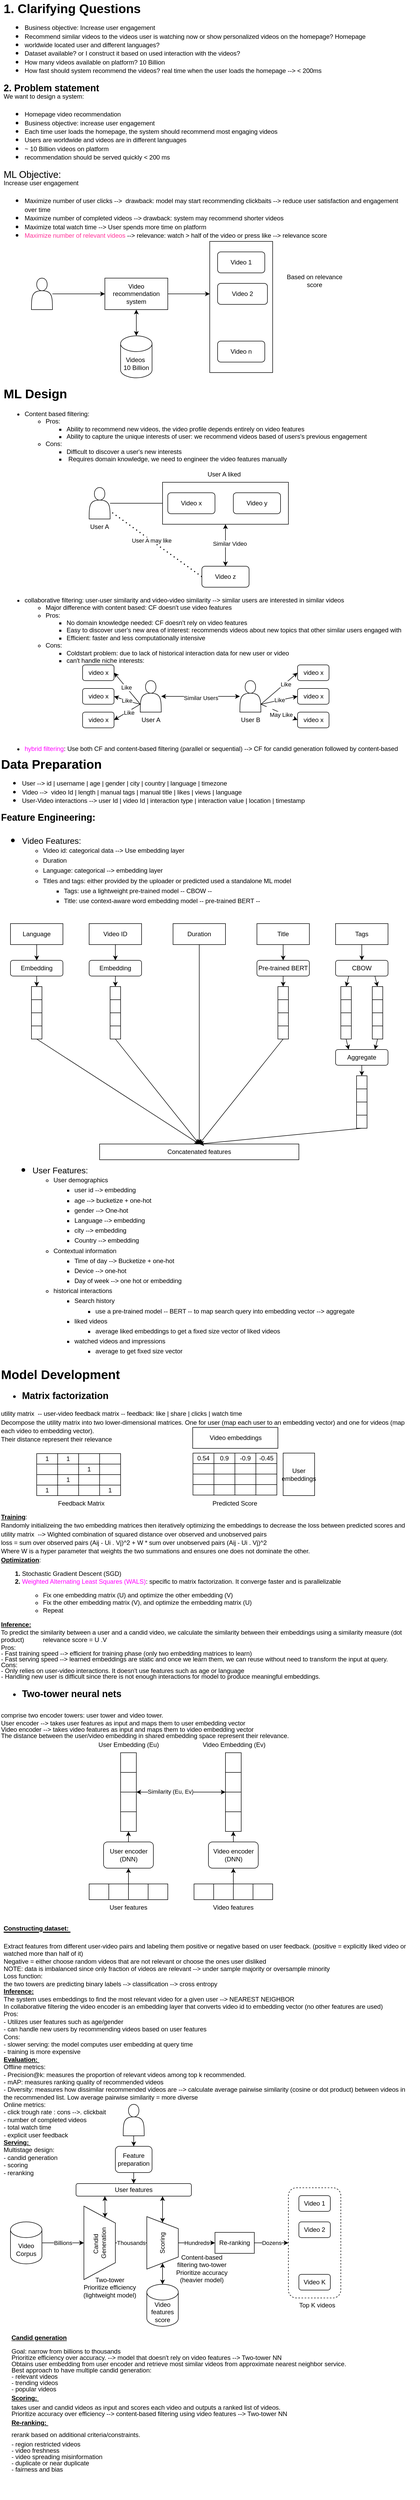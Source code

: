 <mxfile version="24.8.4">
  <diagram name="Page-1" id="ykQXPO-A_N70wSNFyHUw">
    <mxGraphModel dx="3533" dy="1187" grid="1" gridSize="10" guides="1" tooltips="1" connect="1" arrows="1" fold="1" page="1" pageScale="1" pageWidth="850" pageHeight="1100" math="0" shadow="0">
      <root>
        <mxCell id="0" />
        <mxCell id="1" parent="0" />
        <mxCell id="X0dmrrOlAeSeErXz5RRt-1" value="&lt;h1 style=&quot;margin-top: 0px; line-height: 80%;&quot;&gt;1. Clarifying Questions&lt;/h1&gt;&lt;h1 style=&quot;margin-top: 0px; font-size: 18px; line-height: 80%;&quot;&gt;&lt;ul style=&quot;line-height: 80%;&quot;&gt;&lt;li&gt;&lt;span style=&quot;font-size: 12px; font-weight: 400;&quot;&gt;Business objective: Increase user engagement&lt;/span&gt;&lt;/li&gt;&lt;li&gt;&lt;span style=&quot;font-size: 12px; font-weight: 400;&quot;&gt;Recommend similar videos to the videos user is watching now or show personalized videos on the homepage? Homepage&lt;/span&gt;&lt;/li&gt;&lt;li&gt;&lt;span style=&quot;font-size: 12px; font-weight: 400;&quot;&gt;worldwide located user and different languages?&amp;nbsp;&lt;/span&gt;&lt;/li&gt;&lt;li&gt;&lt;span style=&quot;font-size: 12px; font-weight: 400;&quot;&gt;Dataset available? or I construct it based on used interaction with the videos?&amp;nbsp;&lt;/span&gt;&lt;/li&gt;&lt;li&gt;&lt;span style=&quot;font-size: 12px; font-weight: 400;&quot;&gt;How many videos available on platform? 10 Billion&lt;/span&gt;&lt;/li&gt;&lt;li&gt;&lt;span style=&quot;font-size: 12px; font-weight: 400;&quot;&gt;How fast should system recommend the videos? real time when the user loads the homepage --&amp;gt; &amp;lt; 200ms&lt;/span&gt;&lt;/li&gt;&lt;/ul&gt;&lt;div style=&quot;line-height: 80%;&quot;&gt;2. Problem statement&lt;/div&gt;&lt;div style=&quot;line-height: 80%;&quot;&gt;&lt;span style=&quot;font-size: 12px; font-weight: 400;&quot;&gt;We want to design a system:&amp;nbsp;&lt;/span&gt;&lt;/div&gt;&lt;div style=&quot;line-height: 80%;&quot;&gt;&lt;ul style=&quot;line-height: 80%;&quot;&gt;&lt;li&gt;&lt;span style=&quot;font-size: 12px; font-weight: 400;&quot;&gt;Homepage video recommendation&lt;/span&gt;&lt;/li&gt;&lt;li&gt;&lt;span style=&quot;font-size: 12px; font-weight: 400;&quot;&gt;Business objective: increase user engagement&lt;/span&gt;&lt;/li&gt;&lt;li&gt;&lt;span style=&quot;font-size: 12px; font-weight: 400;&quot;&gt;Each time user loads the homepage, the system should recommend most engaging videos&lt;/span&gt;&lt;/li&gt;&lt;li&gt;&lt;span style=&quot;font-size: 12px; font-weight: 400;&quot;&gt;Users are worldwide and videos are in different languages&lt;/span&gt;&lt;/li&gt;&lt;li&gt;&lt;span style=&quot;font-size: 12px; font-weight: 400;&quot;&gt;~ 10 Billion videos on platform&lt;/span&gt;&lt;/li&gt;&lt;li&gt;&lt;span style=&quot;font-size: 12px; font-weight: 400;&quot;&gt;recommendation should be served quickly &amp;lt; 200 ms&lt;/span&gt;&lt;/li&gt;&lt;/ul&gt;&lt;div style=&quot;line-height: 80%;&quot;&gt;&lt;span style=&quot;font-weight: 400;&quot;&gt;ML Objective:&amp;nbsp;&lt;/span&gt;&lt;/div&gt;&lt;/div&gt;&lt;div style=&quot;line-height: 80%;&quot;&gt;&lt;span style=&quot;font-size: 12px; font-weight: 400;&quot;&gt;Increase user engagement&lt;/span&gt;&lt;/div&gt;&lt;div style=&quot;line-height: 80%;&quot;&gt;&lt;ul style=&quot;line-height: 80%;&quot;&gt;&lt;li&gt;&lt;span style=&quot;font-size: 12px; font-weight: 400;&quot;&gt;Maximize number of user clicks --&amp;gt; &amp;nbsp;drawback: model may start recommending clickbaits --&amp;gt; reduce user satisfaction and engagement over time&lt;/span&gt;&lt;/li&gt;&lt;li&gt;&lt;span style=&quot;font-size: 12px; font-weight: 400;&quot;&gt;Maximize number of completed&amp;nbsp;videos --&amp;gt; drawback: system may recommend shorter videos&lt;/span&gt;&lt;/li&gt;&lt;li&gt;&lt;span style=&quot;font-size: 12px; font-weight: 400;&quot;&gt;Maximize total watch time --&amp;gt; User spends more time on platform&lt;/span&gt;&lt;/li&gt;&lt;li&gt;&lt;span style=&quot;font-size: 12px; font-weight: 400;&quot;&gt;&lt;font color=&quot;#ff3399&quot;&gt;Maximize number of relevant videos &lt;/font&gt;--&amp;gt; relevance: watch &amp;gt; half of the video or press like --&amp;gt; relevance score&lt;/span&gt;&lt;/li&gt;&lt;/ul&gt;&lt;/div&gt;&lt;/h1&gt;" style="text;html=1;whiteSpace=wrap;overflow=hidden;rounded=0;" vertex="1" parent="1">
          <mxGeometry x="-1655" y="40" width="775" height="470" as="geometry" />
        </mxCell>
        <mxCell id="X0dmrrOlAeSeErXz5RRt-14" value="&lt;h1 style=&quot;margin-top: 0px;&quot;&gt;ML Design&lt;/h1&gt;&lt;div&gt;&lt;ul&gt;&lt;li&gt;Content based filtering:&amp;nbsp;&lt;/li&gt;&lt;ul&gt;&lt;li&gt;Pros:&amp;nbsp;&lt;/li&gt;&lt;ul&gt;&lt;li&gt;Ability to recommend new videos, the video profile depends entirely on video features&lt;/li&gt;&lt;li&gt;Ability to capture the unique interests of user: we recommend videos based of users&#39;s previous engagement&lt;/li&gt;&lt;/ul&gt;&lt;li&gt;Cons:&amp;nbsp;&lt;/li&gt;&lt;ul&gt;&lt;li&gt;Difficult to discover a user&#39;s new interests&lt;/li&gt;&lt;li&gt;&amp;nbsp;Requires domain knowledge, we need to engineer the video features manually&lt;/li&gt;&lt;/ul&gt;&lt;/ul&gt;&lt;/ul&gt;&lt;div&gt;&lt;br&gt;&lt;/div&gt;&lt;div&gt;&lt;br&gt;&lt;/div&gt;&lt;div&gt;&lt;br&gt;&lt;/div&gt;&lt;div&gt;&lt;br&gt;&lt;/div&gt;&lt;div&gt;&lt;br&gt;&lt;/div&gt;&lt;div&gt;&lt;br&gt;&lt;/div&gt;&lt;div&gt;&lt;br&gt;&lt;/div&gt;&lt;div&gt;&lt;br&gt;&lt;/div&gt;&lt;div&gt;&lt;br&gt;&lt;/div&gt;&lt;div&gt;&lt;br&gt;&lt;/div&gt;&lt;div&gt;&lt;br&gt;&lt;/div&gt;&lt;div&gt;&lt;br&gt;&lt;/div&gt;&lt;div&gt;&lt;br&gt;&lt;/div&gt;&lt;div&gt;&lt;br&gt;&lt;/div&gt;&lt;div&gt;&lt;br&gt;&lt;/div&gt;&lt;div&gt;&lt;br&gt;&lt;/div&gt;&lt;ul&gt;&lt;li&gt;collaborative filtering: user-user similarity and video-video similarity --&amp;gt; similar users are interested in similar videos&amp;nbsp;&lt;/li&gt;&lt;ul&gt;&lt;li&gt;Major difference with content based: CF doesn&#39;t use video features&lt;/li&gt;&lt;li&gt;Pros:&lt;/li&gt;&lt;ul&gt;&lt;li&gt;No domain knowledge needed: CF doesn&#39;t rely on video features&lt;/li&gt;&lt;li&gt;Easy to discover user&#39;s new area of interest: recommends videos about new topics that other similar users engaged with&amp;nbsp;&lt;/li&gt;&lt;li&gt;Efficient: faster and less computationally intensive&lt;/li&gt;&lt;/ul&gt;&lt;li&gt;Cons:&amp;nbsp;&lt;/li&gt;&lt;ul&gt;&lt;li&gt;Coldstart problem: due to lack of historical interaction data for new user or video&lt;/li&gt;&lt;li&gt;can&#39;t handle niche interests:&amp;nbsp;&lt;/li&gt;&lt;/ul&gt;&lt;/ul&gt;&lt;/ul&gt;&lt;div&gt;&lt;br&gt;&lt;/div&gt;&lt;div&gt;&lt;br&gt;&lt;/div&gt;&lt;div&gt;&lt;br&gt;&lt;/div&gt;&lt;div&gt;&lt;br&gt;&lt;/div&gt;&lt;div&gt;&lt;br&gt;&lt;/div&gt;&lt;div&gt;&lt;br&gt;&lt;/div&gt;&lt;div&gt;&lt;br&gt;&lt;/div&gt;&lt;div&gt;&lt;br&gt;&lt;/div&gt;&lt;div&gt;&lt;br&gt;&lt;/div&gt;&lt;ul&gt;&lt;li&gt;&lt;font color=&quot;#ff00ff&quot;&gt;hybrid filtering&lt;/font&gt;: Use both CF and content-based filtering (parallel or sequential) --&amp;gt; CF for candid generation followed by content-based&amp;nbsp;&lt;/li&gt;&lt;/ul&gt;&lt;/div&gt;" style="text;html=1;whiteSpace=wrap;overflow=hidden;rounded=0;" vertex="1" parent="1">
          <mxGeometry x="-1655" y="770" width="765" height="730" as="geometry" />
        </mxCell>
        <mxCell id="X0dmrrOlAeSeErXz5RRt-15" value="" style="group" vertex="1" connectable="0" parent="1">
          <mxGeometry x="-1600" y="500" width="600" height="260" as="geometry" />
        </mxCell>
        <mxCell id="X0dmrrOlAeSeErXz5RRt-8" value="" style="edgeStyle=orthogonalEdgeStyle;rounded=0;orthogonalLoop=1;jettySize=auto;html=1;" edge="1" parent="X0dmrrOlAeSeErXz5RRt-15" source="X0dmrrOlAeSeErXz5RRt-2">
          <mxGeometry relative="1" as="geometry">
            <mxPoint x="340" y="100" as="targetPoint" />
            <Array as="points">
              <mxPoint x="300" y="100" />
              <mxPoint x="300" y="100" />
            </Array>
          </mxGeometry>
        </mxCell>
        <mxCell id="X0dmrrOlAeSeErXz5RRt-11" value="" style="edgeStyle=orthogonalEdgeStyle;rounded=0;orthogonalLoop=1;jettySize=auto;html=1;startArrow=classic;startFill=1;" edge="1" parent="X0dmrrOlAeSeErXz5RRt-15" source="X0dmrrOlAeSeErXz5RRt-2" target="X0dmrrOlAeSeErXz5RRt-10">
          <mxGeometry relative="1" as="geometry">
            <Array as="points">
              <mxPoint x="200" y="150" />
              <mxPoint x="200" y="150" />
            </Array>
          </mxGeometry>
        </mxCell>
        <mxCell id="X0dmrrOlAeSeErXz5RRt-2" value="Video recommendation system" style="rounded=0;whiteSpace=wrap;html=1;" vertex="1" parent="X0dmrrOlAeSeErXz5RRt-15">
          <mxGeometry x="140" y="70" width="120" height="60" as="geometry" />
        </mxCell>
        <mxCell id="X0dmrrOlAeSeErXz5RRt-3" value="" style="rounded=0;whiteSpace=wrap;html=1;" vertex="1" parent="X0dmrrOlAeSeErXz5RRt-15">
          <mxGeometry x="340" width="120" height="250" as="geometry" />
        </mxCell>
        <mxCell id="X0dmrrOlAeSeErXz5RRt-4" value="Video 1" style="rounded=1;whiteSpace=wrap;html=1;" vertex="1" parent="X0dmrrOlAeSeErXz5RRt-15">
          <mxGeometry x="355" y="20" width="90" height="40" as="geometry" />
        </mxCell>
        <mxCell id="X0dmrrOlAeSeErXz5RRt-5" value="Video 2" style="rounded=1;whiteSpace=wrap;html=1;" vertex="1" parent="X0dmrrOlAeSeErXz5RRt-15">
          <mxGeometry x="355" y="80" width="95" height="40" as="geometry" />
        </mxCell>
        <mxCell id="X0dmrrOlAeSeErXz5RRt-6" value="Video n" style="rounded=1;whiteSpace=wrap;html=1;" vertex="1" parent="X0dmrrOlAeSeErXz5RRt-15">
          <mxGeometry x="355" y="190" width="90" height="40" as="geometry" />
        </mxCell>
        <mxCell id="X0dmrrOlAeSeErXz5RRt-7" value="Based on relevance score" style="text;html=1;align=center;verticalAlign=middle;whiteSpace=wrap;rounded=0;" vertex="1" parent="X0dmrrOlAeSeErXz5RRt-15">
          <mxGeometry x="480" y="60" width="120" height="30" as="geometry" />
        </mxCell>
        <mxCell id="X0dmrrOlAeSeErXz5RRt-10" value="Videos&amp;nbsp;&lt;div&gt;10 Billion&lt;/div&gt;" style="shape=cylinder3;whiteSpace=wrap;html=1;boundedLbl=1;backgroundOutline=1;size=15;" vertex="1" parent="X0dmrrOlAeSeErXz5RRt-15">
          <mxGeometry x="170" y="180" width="60" height="80" as="geometry" />
        </mxCell>
        <mxCell id="X0dmrrOlAeSeErXz5RRt-13" value="" style="edgeStyle=orthogonalEdgeStyle;rounded=0;orthogonalLoop=1;jettySize=auto;html=1;" edge="1" parent="X0dmrrOlAeSeErXz5RRt-15" source="X0dmrrOlAeSeErXz5RRt-12" target="X0dmrrOlAeSeErXz5RRt-2">
          <mxGeometry relative="1" as="geometry" />
        </mxCell>
        <mxCell id="X0dmrrOlAeSeErXz5RRt-12" value="" style="shape=actor;whiteSpace=wrap;html=1;" vertex="1" parent="X0dmrrOlAeSeErXz5RRt-15">
          <mxGeometry y="70" width="40" height="60" as="geometry" />
        </mxCell>
        <mxCell id="X0dmrrOlAeSeErXz5RRt-42" value="" style="group" vertex="1" connectable="0" parent="1">
          <mxGeometry x="-1490" y="929" width="380" height="230" as="geometry" />
        </mxCell>
        <mxCell id="X0dmrrOlAeSeErXz5RRt-37" value="" style="edgeStyle=orthogonalEdgeStyle;rounded=0;orthogonalLoop=1;jettySize=auto;html=1;" edge="1" parent="X0dmrrOlAeSeErXz5RRt-42" source="X0dmrrOlAeSeErXz5RRt-28" target="X0dmrrOlAeSeErXz5RRt-31">
          <mxGeometry relative="1" as="geometry" />
        </mxCell>
        <mxCell id="X0dmrrOlAeSeErXz5RRt-28" value="" style="shape=actor;whiteSpace=wrap;html=1;" vertex="1" parent="X0dmrrOlAeSeErXz5RRt-42">
          <mxGeometry y="40" width="40" height="60" as="geometry" />
        </mxCell>
        <mxCell id="X0dmrrOlAeSeErXz5RRt-29" value="" style="rounded=0;whiteSpace=wrap;html=1;" vertex="1" parent="X0dmrrOlAeSeErXz5RRt-42">
          <mxGeometry x="140" y="30" width="240" height="80" as="geometry" />
        </mxCell>
        <mxCell id="X0dmrrOlAeSeErXz5RRt-31" value="Video x" style="rounded=1;whiteSpace=wrap;html=1;" vertex="1" parent="X0dmrrOlAeSeErXz5RRt-42">
          <mxGeometry x="150" y="50" width="90" height="40" as="geometry" />
        </mxCell>
        <mxCell id="X0dmrrOlAeSeErXz5RRt-32" value="Video y" style="rounded=1;whiteSpace=wrap;html=1;" vertex="1" parent="X0dmrrOlAeSeErXz5RRt-42">
          <mxGeometry x="275" y="50" width="90" height="40" as="geometry" />
        </mxCell>
        <mxCell id="X0dmrrOlAeSeErXz5RRt-38" value="" style="edgeStyle=orthogonalEdgeStyle;rounded=0;orthogonalLoop=1;jettySize=auto;html=1;entryX=0.5;entryY=1;entryDx=0;entryDy=0;startArrow=classic;startFill=1;" edge="1" parent="X0dmrrOlAeSeErXz5RRt-42" source="X0dmrrOlAeSeErXz5RRt-33" target="X0dmrrOlAeSeErXz5RRt-29">
          <mxGeometry relative="1" as="geometry">
            <Array as="points">
              <mxPoint x="260" y="130" />
              <mxPoint x="260" y="130" />
            </Array>
          </mxGeometry>
        </mxCell>
        <mxCell id="X0dmrrOlAeSeErXz5RRt-39" value="Similar Video" style="edgeLabel;html=1;align=center;verticalAlign=middle;resizable=0;points=[];" vertex="1" connectable="0" parent="X0dmrrOlAeSeErXz5RRt-38">
          <mxGeometry x="0.075" y="-8" relative="1" as="geometry">
            <mxPoint as="offset" />
          </mxGeometry>
        </mxCell>
        <mxCell id="X0dmrrOlAeSeErXz5RRt-33" value="Video z" style="rounded=1;whiteSpace=wrap;html=1;" vertex="1" parent="X0dmrrOlAeSeErXz5RRt-42">
          <mxGeometry x="215" y="190" width="90" height="40" as="geometry" />
        </mxCell>
        <mxCell id="X0dmrrOlAeSeErXz5RRt-35" value="User A liked" style="text;html=1;align=center;verticalAlign=middle;whiteSpace=wrap;rounded=0;" vertex="1" parent="X0dmrrOlAeSeErXz5RRt-42">
          <mxGeometry x="210" width="95" height="30" as="geometry" />
        </mxCell>
        <mxCell id="X0dmrrOlAeSeErXz5RRt-40" value="" style="endArrow=none;dashed=1;html=1;dashPattern=1 3;strokeWidth=2;rounded=0;entryX=1;entryY=0.75;entryDx=0;entryDy=0;exitX=0;exitY=0.5;exitDx=0;exitDy=0;" edge="1" parent="X0dmrrOlAeSeErXz5RRt-42" source="X0dmrrOlAeSeErXz5RRt-33" target="X0dmrrOlAeSeErXz5RRt-28">
          <mxGeometry width="50" height="50" relative="1" as="geometry">
            <mxPoint x="340" y="60" as="sourcePoint" />
            <mxPoint x="390" y="10" as="targetPoint" />
          </mxGeometry>
        </mxCell>
        <mxCell id="X0dmrrOlAeSeErXz5RRt-41" value="User A may like" style="edgeLabel;html=1;align=center;verticalAlign=middle;resizable=0;points=[];" vertex="1" connectable="0" parent="X0dmrrOlAeSeErXz5RRt-40">
          <mxGeometry x="0.112" y="-1" relative="1" as="geometry">
            <mxPoint y="1" as="offset" />
          </mxGeometry>
        </mxCell>
        <mxCell id="X0dmrrOlAeSeErXz5RRt-34" value="User A" style="text;html=1;align=center;verticalAlign=middle;whiteSpace=wrap;rounded=0;" vertex="1" parent="X0dmrrOlAeSeErXz5RRt-42">
          <mxGeometry x="-10" y="100" width="60" height="30" as="geometry" />
        </mxCell>
        <mxCell id="X0dmrrOlAeSeErXz5RRt-70" value="" style="group" vertex="1" connectable="0" parent="1">
          <mxGeometry x="-1502.5" y="1307" width="470" height="120" as="geometry" />
        </mxCell>
        <mxCell id="X0dmrrOlAeSeErXz5RRt-53" value="" style="edgeStyle=orthogonalEdgeStyle;rounded=0;orthogonalLoop=1;jettySize=auto;html=1;startArrow=classic;startFill=1;" edge="1" parent="X0dmrrOlAeSeErXz5RRt-70" source="X0dmrrOlAeSeErXz5RRt-43" target="X0dmrrOlAeSeErXz5RRt-52">
          <mxGeometry relative="1" as="geometry" />
        </mxCell>
        <mxCell id="X0dmrrOlAeSeErXz5RRt-54" value="Similar Users" style="edgeLabel;html=1;align=center;verticalAlign=middle;resizable=0;points=[];" vertex="1" connectable="0" parent="X0dmrrOlAeSeErXz5RRt-53">
          <mxGeometry y="-3" relative="1" as="geometry">
            <mxPoint as="offset" />
          </mxGeometry>
        </mxCell>
        <mxCell id="X0dmrrOlAeSeErXz5RRt-43" value="" style="shape=actor;whiteSpace=wrap;html=1;" vertex="1" parent="X0dmrrOlAeSeErXz5RRt-70">
          <mxGeometry x="110" y="30" width="40" height="60" as="geometry" />
        </mxCell>
        <mxCell id="X0dmrrOlAeSeErXz5RRt-45" style="edgeStyle=orthogonalEdgeStyle;rounded=0;orthogonalLoop=1;jettySize=auto;html=1;exitX=0.5;exitY=1;exitDx=0;exitDy=0;" edge="1" parent="X0dmrrOlAeSeErXz5RRt-70">
          <mxGeometry relative="1" as="geometry">
            <mxPoint x="320" y="90" as="sourcePoint" />
            <mxPoint x="320" y="90" as="targetPoint" />
          </mxGeometry>
        </mxCell>
        <mxCell id="X0dmrrOlAeSeErXz5RRt-46" value="video x" style="rounded=1;whiteSpace=wrap;html=1;" vertex="1" parent="X0dmrrOlAeSeErXz5RRt-70">
          <mxGeometry width="60" height="30" as="geometry" />
        </mxCell>
        <mxCell id="X0dmrrOlAeSeErXz5RRt-47" value="video x" style="rounded=1;whiteSpace=wrap;html=1;" vertex="1" parent="X0dmrrOlAeSeErXz5RRt-70">
          <mxGeometry y="45" width="60" height="30" as="geometry" />
        </mxCell>
        <mxCell id="X0dmrrOlAeSeErXz5RRt-48" value="video x" style="rounded=1;whiteSpace=wrap;html=1;" vertex="1" parent="X0dmrrOlAeSeErXz5RRt-70">
          <mxGeometry y="90" width="60" height="30" as="geometry" />
        </mxCell>
        <mxCell id="X0dmrrOlAeSeErXz5RRt-49" value="video x" style="rounded=1;whiteSpace=wrap;html=1;" vertex="1" parent="X0dmrrOlAeSeErXz5RRt-70">
          <mxGeometry x="410" y="90" width="60" height="30" as="geometry" />
        </mxCell>
        <mxCell id="X0dmrrOlAeSeErXz5RRt-50" value="video x" style="rounded=1;whiteSpace=wrap;html=1;" vertex="1" parent="X0dmrrOlAeSeErXz5RRt-70">
          <mxGeometry x="410" y="45" width="60" height="30" as="geometry" />
        </mxCell>
        <mxCell id="X0dmrrOlAeSeErXz5RRt-51" value="video x" style="rounded=1;whiteSpace=wrap;html=1;" vertex="1" parent="X0dmrrOlAeSeErXz5RRt-70">
          <mxGeometry x="410" width="60" height="30" as="geometry" />
        </mxCell>
        <mxCell id="X0dmrrOlAeSeErXz5RRt-52" value="" style="shape=actor;whiteSpace=wrap;html=1;" vertex="1" parent="X0dmrrOlAeSeErXz5RRt-70">
          <mxGeometry x="300" y="30" width="40" height="60" as="geometry" />
        </mxCell>
        <mxCell id="X0dmrrOlAeSeErXz5RRt-55" value="User A" style="text;html=1;align=center;verticalAlign=middle;whiteSpace=wrap;rounded=0;" vertex="1" parent="X0dmrrOlAeSeErXz5RRt-70">
          <mxGeometry x="100" y="90" width="60" height="30" as="geometry" />
        </mxCell>
        <mxCell id="X0dmrrOlAeSeErXz5RRt-56" value="User B" style="text;html=1;align=center;verticalAlign=middle;whiteSpace=wrap;rounded=0;" vertex="1" parent="X0dmrrOlAeSeErXz5RRt-70">
          <mxGeometry x="290" y="90" width="60" height="30" as="geometry" />
        </mxCell>
        <mxCell id="X0dmrrOlAeSeErXz5RRt-59" value="Like" style="endArrow=classic;html=1;rounded=0;entryX=1;entryY=0.5;entryDx=0;entryDy=0;exitX=0;exitY=0.75;exitDx=0;exitDy=0;" edge="1" parent="X0dmrrOlAeSeErXz5RRt-70" source="X0dmrrOlAeSeErXz5RRt-43" target="X0dmrrOlAeSeErXz5RRt-47">
          <mxGeometry width="50" height="50" relative="1" as="geometry">
            <mxPoint x="80" y="80" as="sourcePoint" />
            <mxPoint x="130" y="30" as="targetPoint" />
            <Array as="points">
              <mxPoint x="90" y="70" />
            </Array>
          </mxGeometry>
        </mxCell>
        <mxCell id="X0dmrrOlAeSeErXz5RRt-60" value="" style="endArrow=classic;html=1;rounded=0;entryX=1;entryY=0.5;entryDx=0;entryDy=0;exitX=0;exitY=0.75;exitDx=0;exitDy=0;" edge="1" parent="X0dmrrOlAeSeErXz5RRt-70" source="X0dmrrOlAeSeErXz5RRt-43" target="X0dmrrOlAeSeErXz5RRt-46">
          <mxGeometry width="50" height="50" relative="1" as="geometry">
            <mxPoint x="80" y="40" as="sourcePoint" />
            <mxPoint x="130" as="targetPoint" />
            <Array as="points" />
          </mxGeometry>
        </mxCell>
        <mxCell id="X0dmrrOlAeSeErXz5RRt-65" value="Like" style="edgeLabel;html=1;align=center;verticalAlign=middle;resizable=0;points=[];" vertex="1" connectable="0" parent="X0dmrrOlAeSeErXz5RRt-60">
          <mxGeometry x="0.056" y="-1" relative="1" as="geometry">
            <mxPoint x="-1" as="offset" />
          </mxGeometry>
        </mxCell>
        <mxCell id="X0dmrrOlAeSeErXz5RRt-61" value="" style="endArrow=classic;html=1;rounded=0;entryX=1;entryY=0.5;entryDx=0;entryDy=0;exitX=0;exitY=0.75;exitDx=0;exitDy=0;" edge="1" parent="X0dmrrOlAeSeErXz5RRt-70" source="X0dmrrOlAeSeErXz5RRt-43" target="X0dmrrOlAeSeErXz5RRt-48">
          <mxGeometry width="50" height="50" relative="1" as="geometry">
            <mxPoint x="110" y="70" as="sourcePoint" />
            <mxPoint x="400" y="120" as="targetPoint" />
            <Array as="points" />
          </mxGeometry>
        </mxCell>
        <mxCell id="X0dmrrOlAeSeErXz5RRt-67" value="Like" style="edgeLabel;html=1;align=center;verticalAlign=middle;resizable=0;points=[];" vertex="1" connectable="0" parent="X0dmrrOlAeSeErXz5RRt-61">
          <mxGeometry x="-0.071" y="2" relative="1" as="geometry">
            <mxPoint as="offset" />
          </mxGeometry>
        </mxCell>
        <mxCell id="X0dmrrOlAeSeErXz5RRt-62" value="Like" style="endArrow=classic;html=1;rounded=0;exitX=1;exitY=0.75;exitDx=0;exitDy=0;entryX=0;entryY=0.5;entryDx=0;entryDy=0;" edge="1" parent="X0dmrrOlAeSeErXz5RRt-70" source="X0dmrrOlAeSeErXz5RRt-52" target="X0dmrrOlAeSeErXz5RRt-50">
          <mxGeometry width="50" height="50" relative="1" as="geometry">
            <mxPoint x="380" y="200" as="sourcePoint" />
            <mxPoint x="430" y="150" as="targetPoint" />
            <Array as="points" />
          </mxGeometry>
        </mxCell>
        <mxCell id="X0dmrrOlAeSeErXz5RRt-63" value="" style="endArrow=classic;html=1;rounded=0;entryX=0;entryY=0.5;entryDx=0;entryDy=0;exitX=1;exitY=0.75;exitDx=0;exitDy=0;" edge="1" parent="X0dmrrOlAeSeErXz5RRt-70" source="X0dmrrOlAeSeErXz5RRt-52" target="X0dmrrOlAeSeErXz5RRt-51">
          <mxGeometry width="50" height="50" relative="1" as="geometry">
            <mxPoint x="330" y="50" as="sourcePoint" />
            <mxPoint x="380" as="targetPoint" />
          </mxGeometry>
        </mxCell>
        <mxCell id="X0dmrrOlAeSeErXz5RRt-68" value="Like" style="edgeLabel;html=1;align=center;verticalAlign=middle;resizable=0;points=[];" vertex="1" connectable="0" parent="X0dmrrOlAeSeErXz5RRt-63">
          <mxGeometry x="0.327" y="-2" relative="1" as="geometry">
            <mxPoint as="offset" />
          </mxGeometry>
        </mxCell>
        <mxCell id="X0dmrrOlAeSeErXz5RRt-64" value="" style="endArrow=classic;html=1;rounded=0;exitX=1;exitY=0.75;exitDx=0;exitDy=0;entryX=0;entryY=0.5;entryDx=0;entryDy=0;dashed=1;dashPattern=12 12;" edge="1" parent="X0dmrrOlAeSeErXz5RRt-70" source="X0dmrrOlAeSeErXz5RRt-52" target="X0dmrrOlAeSeErXz5RRt-49">
          <mxGeometry width="50" height="50" relative="1" as="geometry">
            <mxPoint x="350" y="85" as="sourcePoint" />
            <mxPoint x="420" y="70" as="targetPoint" />
            <Array as="points" />
          </mxGeometry>
        </mxCell>
        <mxCell id="X0dmrrOlAeSeErXz5RRt-69" value="May Like" style="edgeLabel;html=1;align=center;verticalAlign=middle;resizable=0;points=[];" vertex="1" connectable="0" parent="X0dmrrOlAeSeErXz5RRt-64">
          <mxGeometry x="0.114" y="-2" relative="1" as="geometry">
            <mxPoint y="1" as="offset" />
          </mxGeometry>
        </mxCell>
        <mxCell id="X0dmrrOlAeSeErXz5RRt-71" value="&lt;h1 style=&quot;margin-top: 0px; line-height: 80%;&quot;&gt;Data Preparation&lt;/h1&gt;&lt;h1 style=&quot;margin-top: 0px; line-height: 80%;&quot;&gt;&lt;ul style=&quot;font-size: 18px; line-height: 80%;&quot;&gt;&lt;li&gt;&lt;span style=&quot;font-size: 12px; font-weight: 400;&quot;&gt;User --&amp;gt; id | username | age | gender | city | country | language | timezone&lt;/span&gt;&lt;/li&gt;&lt;li&gt;&lt;span style=&quot;font-size: 12px; font-weight: 400;&quot;&gt;Video --&amp;gt; &amp;nbsp;video Id | length | manual tags | manual title | likes | views | language&lt;/span&gt;&lt;/li&gt;&lt;li&gt;&lt;span style=&quot;font-size: 12px; font-weight: 400;&quot;&gt;User-Video interactions --&amp;gt; user Id | video Id | interaction type | interaction value | location | timestamp&lt;/span&gt;&lt;/li&gt;&lt;/ul&gt;&lt;div style=&quot;font-size: 18px; line-height: 80%;&quot;&gt;Feature Engineering:&amp;nbsp;&lt;/div&gt;&lt;div style=&quot;line-height: 80%;&quot;&gt;&lt;ul style=&quot;line-height: 80%;&quot;&gt;&lt;li&gt;&lt;span style=&quot;font-weight: normal;&quot;&gt;&lt;font style=&quot;font-size: 16px;&quot;&gt;Video Features:&amp;nbsp;&lt;/font&gt;&lt;/span&gt;&lt;br&gt;&lt;/li&gt;&lt;ul style=&quot;font-size: 12px;&quot;&gt;&lt;li&gt;&lt;span style=&quot;font-weight: normal;&quot;&gt;Video id: categorical data --&amp;gt; Use embedding layer&lt;/span&gt;&lt;/li&gt;&lt;li&gt;&lt;span style=&quot;font-weight: normal;&quot;&gt;Duration&amp;nbsp;&lt;/span&gt;&lt;/li&gt;&lt;li&gt;&lt;span style=&quot;font-weight: normal;&quot;&gt;Language: categorical --&amp;gt; embedding layer&lt;/span&gt;&lt;/li&gt;&lt;li&gt;&lt;span style=&quot;font-weight: normal;&quot;&gt;Titles and tags: either provided by the uploader or predicted used a standalone ML model&lt;/span&gt;&lt;/li&gt;&lt;ul&gt;&lt;li&gt;&lt;span style=&quot;font-weight: normal;&quot;&gt;&lt;span style=&quot;white-space: pre;&quot;&gt;Tags: use a lightweight pre-trained model -- CBOW --&amp;nbsp;&lt;/span&gt;&lt;/span&gt;&lt;/li&gt;&lt;li&gt;&lt;span style=&quot;font-weight: normal;&quot;&gt;Title: use context-aware word embedding model -- pre-trained BERT --&lt;/span&gt;&lt;span style=&quot;font-weight: normal;&quot;&gt;&amp;nbsp;&lt;/span&gt;&lt;/li&gt;&lt;/ul&gt;&lt;/ul&gt;&lt;/ul&gt;&lt;/div&gt;&lt;/h1&gt;" style="text;html=1;whiteSpace=wrap;overflow=hidden;rounded=0;" vertex="1" parent="1">
          <mxGeometry x="-1660" y="1480" width="790" height="290" as="geometry" />
        </mxCell>
        <mxCell id="X0dmrrOlAeSeErXz5RRt-132" value="" style="group" vertex="1" connectable="0" parent="1">
          <mxGeometry x="-1640" y="1800" width="720" height="450" as="geometry" />
        </mxCell>
        <mxCell id="X0dmrrOlAeSeErXz5RRt-81" value="" style="edgeStyle=orthogonalEdgeStyle;rounded=0;orthogonalLoop=1;jettySize=auto;html=1;" edge="1" parent="X0dmrrOlAeSeErXz5RRt-132" source="X0dmrrOlAeSeErXz5RRt-72" target="X0dmrrOlAeSeErXz5RRt-77">
          <mxGeometry relative="1" as="geometry" />
        </mxCell>
        <mxCell id="X0dmrrOlAeSeErXz5RRt-72" value="Language" style="rounded=0;whiteSpace=wrap;html=1;" vertex="1" parent="X0dmrrOlAeSeErXz5RRt-132">
          <mxGeometry width="100" height="40" as="geometry" />
        </mxCell>
        <mxCell id="X0dmrrOlAeSeErXz5RRt-82" value="" style="edgeStyle=orthogonalEdgeStyle;rounded=0;orthogonalLoop=1;jettySize=auto;html=1;" edge="1" parent="X0dmrrOlAeSeErXz5RRt-132" source="X0dmrrOlAeSeErXz5RRt-73" target="X0dmrrOlAeSeErXz5RRt-79">
          <mxGeometry relative="1" as="geometry" />
        </mxCell>
        <mxCell id="X0dmrrOlAeSeErXz5RRt-73" value="Video ID" style="rounded=0;whiteSpace=wrap;html=1;" vertex="1" parent="X0dmrrOlAeSeErXz5RRt-132">
          <mxGeometry x="150" width="100" height="40" as="geometry" />
        </mxCell>
        <mxCell id="X0dmrrOlAeSeErXz5RRt-74" value="Duration" style="rounded=0;whiteSpace=wrap;html=1;" vertex="1" parent="X0dmrrOlAeSeErXz5RRt-132">
          <mxGeometry x="310" width="100" height="40" as="geometry" />
        </mxCell>
        <mxCell id="X0dmrrOlAeSeErXz5RRt-83" value="" style="edgeStyle=orthogonalEdgeStyle;rounded=0;orthogonalLoop=1;jettySize=auto;html=1;" edge="1" parent="X0dmrrOlAeSeErXz5RRt-132" source="X0dmrrOlAeSeErXz5RRt-75" target="X0dmrrOlAeSeErXz5RRt-78">
          <mxGeometry relative="1" as="geometry" />
        </mxCell>
        <mxCell id="X0dmrrOlAeSeErXz5RRt-75" value="Title" style="rounded=0;whiteSpace=wrap;html=1;" vertex="1" parent="X0dmrrOlAeSeErXz5RRt-132">
          <mxGeometry x="470" width="100" height="40" as="geometry" />
        </mxCell>
        <mxCell id="X0dmrrOlAeSeErXz5RRt-84" value="" style="edgeStyle=orthogonalEdgeStyle;rounded=0;orthogonalLoop=1;jettySize=auto;html=1;" edge="1" parent="X0dmrrOlAeSeErXz5RRt-132" source="X0dmrrOlAeSeErXz5RRt-76" target="X0dmrrOlAeSeErXz5RRt-80">
          <mxGeometry relative="1" as="geometry" />
        </mxCell>
        <mxCell id="X0dmrrOlAeSeErXz5RRt-76" value="Tags" style="rounded=0;whiteSpace=wrap;html=1;" vertex="1" parent="X0dmrrOlAeSeErXz5RRt-132">
          <mxGeometry x="620" width="100" height="40" as="geometry" />
        </mxCell>
        <mxCell id="X0dmrrOlAeSeErXz5RRt-117" value="" style="edgeStyle=orthogonalEdgeStyle;rounded=0;orthogonalLoop=1;jettySize=auto;html=1;" edge="1" parent="X0dmrrOlAeSeErXz5RRt-132" source="X0dmrrOlAeSeErXz5RRt-77" target="X0dmrrOlAeSeErXz5RRt-86">
          <mxGeometry relative="1" as="geometry" />
        </mxCell>
        <mxCell id="X0dmrrOlAeSeErXz5RRt-77" value="Embedding" style="rounded=1;whiteSpace=wrap;html=1;" vertex="1" parent="X0dmrrOlAeSeErXz5RRt-132">
          <mxGeometry y="70" width="100" height="30" as="geometry" />
        </mxCell>
        <mxCell id="X0dmrrOlAeSeErXz5RRt-119" value="" style="edgeStyle=orthogonalEdgeStyle;rounded=0;orthogonalLoop=1;jettySize=auto;html=1;" edge="1" parent="X0dmrrOlAeSeErXz5RRt-132" source="X0dmrrOlAeSeErXz5RRt-78" target="X0dmrrOlAeSeErXz5RRt-97">
          <mxGeometry relative="1" as="geometry" />
        </mxCell>
        <mxCell id="X0dmrrOlAeSeErXz5RRt-78" value="Pre-trained BERT" style="rounded=1;whiteSpace=wrap;html=1;" vertex="1" parent="X0dmrrOlAeSeErXz5RRt-132">
          <mxGeometry x="470" y="70" width="100" height="30" as="geometry" />
        </mxCell>
        <mxCell id="X0dmrrOlAeSeErXz5RRt-118" value="" style="edgeStyle=orthogonalEdgeStyle;rounded=0;orthogonalLoop=1;jettySize=auto;html=1;" edge="1" parent="X0dmrrOlAeSeErXz5RRt-132" source="X0dmrrOlAeSeErXz5RRt-79" target="X0dmrrOlAeSeErXz5RRt-92">
          <mxGeometry relative="1" as="geometry" />
        </mxCell>
        <mxCell id="X0dmrrOlAeSeErXz5RRt-79" value="Embedding" style="rounded=1;whiteSpace=wrap;html=1;" vertex="1" parent="X0dmrrOlAeSeErXz5RRt-132">
          <mxGeometry x="150" y="70" width="100" height="30" as="geometry" />
        </mxCell>
        <mxCell id="X0dmrrOlAeSeErXz5RRt-80" value="CBOW" style="rounded=1;whiteSpace=wrap;html=1;" vertex="1" parent="X0dmrrOlAeSeErXz5RRt-132">
          <mxGeometry x="620" y="70" width="100" height="30" as="geometry" />
        </mxCell>
        <mxCell id="X0dmrrOlAeSeErXz5RRt-90" value="" style="group" vertex="1" connectable="0" parent="X0dmrrOlAeSeErXz5RRt-132">
          <mxGeometry x="30" y="120" width="20" height="100" as="geometry" />
        </mxCell>
        <mxCell id="X0dmrrOlAeSeErXz5RRt-86" value="" style="rounded=0;whiteSpace=wrap;html=1;" vertex="1" parent="X0dmrrOlAeSeErXz5RRt-90">
          <mxGeometry x="10" width="20" height="100" as="geometry" />
        </mxCell>
        <mxCell id="X0dmrrOlAeSeErXz5RRt-87" value="" style="endArrow=none;html=1;rounded=0;exitX=0;exitY=0.25;exitDx=0;exitDy=0;entryX=1;entryY=0.25;entryDx=0;entryDy=0;" edge="1" parent="X0dmrrOlAeSeErXz5RRt-90" source="X0dmrrOlAeSeErXz5RRt-86" target="X0dmrrOlAeSeErXz5RRt-86">
          <mxGeometry width="50" height="50" relative="1" as="geometry">
            <mxPoint x="410" y="-70" as="sourcePoint" />
            <mxPoint x="460" y="-120" as="targetPoint" />
          </mxGeometry>
        </mxCell>
        <mxCell id="X0dmrrOlAeSeErXz5RRt-88" value="" style="endArrow=none;html=1;rounded=0;exitX=0;exitY=0.5;exitDx=0;exitDy=0;entryX=1;entryY=0.5;entryDx=0;entryDy=0;" edge="1" parent="X0dmrrOlAeSeErXz5RRt-90" source="X0dmrrOlAeSeErXz5RRt-86" target="X0dmrrOlAeSeErXz5RRt-86">
          <mxGeometry width="50" height="50" relative="1" as="geometry">
            <mxPoint x="10" y="35" as="sourcePoint" />
            <mxPoint x="30" y="35" as="targetPoint" />
          </mxGeometry>
        </mxCell>
        <mxCell id="X0dmrrOlAeSeErXz5RRt-89" value="" style="endArrow=none;html=1;rounded=0;exitX=0;exitY=0.75;exitDx=0;exitDy=0;entryX=1;entryY=0.75;entryDx=0;entryDy=0;" edge="1" parent="X0dmrrOlAeSeErXz5RRt-90" source="X0dmrrOlAeSeErXz5RRt-86" target="X0dmrrOlAeSeErXz5RRt-86">
          <mxGeometry width="50" height="50" relative="1" as="geometry">
            <mxPoint x="20" y="45" as="sourcePoint" />
            <mxPoint x="40" y="45" as="targetPoint" />
          </mxGeometry>
        </mxCell>
        <mxCell id="X0dmrrOlAeSeErXz5RRt-91" value="" style="group" vertex="1" connectable="0" parent="X0dmrrOlAeSeErXz5RRt-132">
          <mxGeometry x="190" y="120" width="20" height="100" as="geometry" />
        </mxCell>
        <mxCell id="X0dmrrOlAeSeErXz5RRt-92" value="" style="rounded=0;whiteSpace=wrap;html=1;" vertex="1" parent="X0dmrrOlAeSeErXz5RRt-91">
          <mxGeometry width="20" height="100" as="geometry" />
        </mxCell>
        <mxCell id="X0dmrrOlAeSeErXz5RRt-93" value="" style="endArrow=none;html=1;rounded=0;exitX=0;exitY=0.25;exitDx=0;exitDy=0;entryX=1;entryY=0.25;entryDx=0;entryDy=0;" edge="1" parent="X0dmrrOlAeSeErXz5RRt-91" source="X0dmrrOlAeSeErXz5RRt-92" target="X0dmrrOlAeSeErXz5RRt-92">
          <mxGeometry width="50" height="50" relative="1" as="geometry">
            <mxPoint x="410" y="-70" as="sourcePoint" />
            <mxPoint x="460" y="-120" as="targetPoint" />
          </mxGeometry>
        </mxCell>
        <mxCell id="X0dmrrOlAeSeErXz5RRt-94" value="" style="endArrow=none;html=1;rounded=0;exitX=0;exitY=0.5;exitDx=0;exitDy=0;entryX=1;entryY=0.5;entryDx=0;entryDy=0;" edge="1" parent="X0dmrrOlAeSeErXz5RRt-91" source="X0dmrrOlAeSeErXz5RRt-92" target="X0dmrrOlAeSeErXz5RRt-92">
          <mxGeometry width="50" height="50" relative="1" as="geometry">
            <mxPoint x="10" y="35" as="sourcePoint" />
            <mxPoint x="30" y="35" as="targetPoint" />
          </mxGeometry>
        </mxCell>
        <mxCell id="X0dmrrOlAeSeErXz5RRt-95" value="" style="endArrow=none;html=1;rounded=0;exitX=0;exitY=0.75;exitDx=0;exitDy=0;entryX=1;entryY=0.75;entryDx=0;entryDy=0;" edge="1" parent="X0dmrrOlAeSeErXz5RRt-91" source="X0dmrrOlAeSeErXz5RRt-92" target="X0dmrrOlAeSeErXz5RRt-92">
          <mxGeometry width="50" height="50" relative="1" as="geometry">
            <mxPoint x="20" y="45" as="sourcePoint" />
            <mxPoint x="40" y="45" as="targetPoint" />
          </mxGeometry>
        </mxCell>
        <mxCell id="X0dmrrOlAeSeErXz5RRt-96" value="" style="group" vertex="1" connectable="0" parent="X0dmrrOlAeSeErXz5RRt-132">
          <mxGeometry x="510" y="120" width="20" height="100" as="geometry" />
        </mxCell>
        <mxCell id="X0dmrrOlAeSeErXz5RRt-97" value="" style="rounded=0;whiteSpace=wrap;html=1;" vertex="1" parent="X0dmrrOlAeSeErXz5RRt-96">
          <mxGeometry width="20" height="100" as="geometry" />
        </mxCell>
        <mxCell id="X0dmrrOlAeSeErXz5RRt-98" value="" style="endArrow=none;html=1;rounded=0;exitX=0;exitY=0.25;exitDx=0;exitDy=0;entryX=1;entryY=0.25;entryDx=0;entryDy=0;" edge="1" parent="X0dmrrOlAeSeErXz5RRt-96" source="X0dmrrOlAeSeErXz5RRt-97" target="X0dmrrOlAeSeErXz5RRt-97">
          <mxGeometry width="50" height="50" relative="1" as="geometry">
            <mxPoint x="410" y="-70" as="sourcePoint" />
            <mxPoint x="460" y="-120" as="targetPoint" />
          </mxGeometry>
        </mxCell>
        <mxCell id="X0dmrrOlAeSeErXz5RRt-99" value="" style="endArrow=none;html=1;rounded=0;exitX=0;exitY=0.5;exitDx=0;exitDy=0;entryX=1;entryY=0.5;entryDx=0;entryDy=0;" edge="1" parent="X0dmrrOlAeSeErXz5RRt-96" source="X0dmrrOlAeSeErXz5RRt-97" target="X0dmrrOlAeSeErXz5RRt-97">
          <mxGeometry width="50" height="50" relative="1" as="geometry">
            <mxPoint x="10" y="35" as="sourcePoint" />
            <mxPoint x="30" y="35" as="targetPoint" />
          </mxGeometry>
        </mxCell>
        <mxCell id="X0dmrrOlAeSeErXz5RRt-100" value="" style="endArrow=none;html=1;rounded=0;exitX=0;exitY=0.75;exitDx=0;exitDy=0;entryX=1;entryY=0.75;entryDx=0;entryDy=0;" edge="1" parent="X0dmrrOlAeSeErXz5RRt-96" source="X0dmrrOlAeSeErXz5RRt-97" target="X0dmrrOlAeSeErXz5RRt-97">
          <mxGeometry width="50" height="50" relative="1" as="geometry">
            <mxPoint x="20" y="45" as="sourcePoint" />
            <mxPoint x="40" y="45" as="targetPoint" />
          </mxGeometry>
        </mxCell>
        <mxCell id="X0dmrrOlAeSeErXz5RRt-101" value="" style="group" vertex="1" connectable="0" parent="X0dmrrOlAeSeErXz5RRt-132">
          <mxGeometry x="630" y="120" width="20" height="100" as="geometry" />
        </mxCell>
        <mxCell id="X0dmrrOlAeSeErXz5RRt-102" value="" style="rounded=0;whiteSpace=wrap;html=1;" vertex="1" parent="X0dmrrOlAeSeErXz5RRt-101">
          <mxGeometry width="20" height="100" as="geometry" />
        </mxCell>
        <mxCell id="X0dmrrOlAeSeErXz5RRt-103" value="" style="endArrow=none;html=1;rounded=0;exitX=0;exitY=0.25;exitDx=0;exitDy=0;entryX=1;entryY=0.25;entryDx=0;entryDy=0;" edge="1" parent="X0dmrrOlAeSeErXz5RRt-101" source="X0dmrrOlAeSeErXz5RRt-102" target="X0dmrrOlAeSeErXz5RRt-102">
          <mxGeometry width="50" height="50" relative="1" as="geometry">
            <mxPoint x="410" y="-70" as="sourcePoint" />
            <mxPoint x="460" y="-120" as="targetPoint" />
          </mxGeometry>
        </mxCell>
        <mxCell id="X0dmrrOlAeSeErXz5RRt-104" value="" style="endArrow=none;html=1;rounded=0;exitX=0;exitY=0.5;exitDx=0;exitDy=0;entryX=1;entryY=0.5;entryDx=0;entryDy=0;" edge="1" parent="X0dmrrOlAeSeErXz5RRt-101" source="X0dmrrOlAeSeErXz5RRt-102" target="X0dmrrOlAeSeErXz5RRt-102">
          <mxGeometry width="50" height="50" relative="1" as="geometry">
            <mxPoint x="10" y="35" as="sourcePoint" />
            <mxPoint x="30" y="35" as="targetPoint" />
          </mxGeometry>
        </mxCell>
        <mxCell id="X0dmrrOlAeSeErXz5RRt-105" value="" style="endArrow=none;html=1;rounded=0;exitX=0;exitY=0.75;exitDx=0;exitDy=0;entryX=1;entryY=0.75;entryDx=0;entryDy=0;" edge="1" parent="X0dmrrOlAeSeErXz5RRt-101" source="X0dmrrOlAeSeErXz5RRt-102" target="X0dmrrOlAeSeErXz5RRt-102">
          <mxGeometry width="50" height="50" relative="1" as="geometry">
            <mxPoint x="20" y="45" as="sourcePoint" />
            <mxPoint x="40" y="45" as="targetPoint" />
          </mxGeometry>
        </mxCell>
        <mxCell id="X0dmrrOlAeSeErXz5RRt-106" value="" style="group" vertex="1" connectable="0" parent="X0dmrrOlAeSeErXz5RRt-132">
          <mxGeometry x="690" y="120" width="20" height="100" as="geometry" />
        </mxCell>
        <mxCell id="X0dmrrOlAeSeErXz5RRt-107" value="" style="rounded=0;whiteSpace=wrap;html=1;" vertex="1" parent="X0dmrrOlAeSeErXz5RRt-106">
          <mxGeometry width="20" height="100" as="geometry" />
        </mxCell>
        <mxCell id="X0dmrrOlAeSeErXz5RRt-108" value="" style="endArrow=none;html=1;rounded=0;exitX=0;exitY=0.25;exitDx=0;exitDy=0;entryX=1;entryY=0.25;entryDx=0;entryDy=0;" edge="1" parent="X0dmrrOlAeSeErXz5RRt-106" source="X0dmrrOlAeSeErXz5RRt-107" target="X0dmrrOlAeSeErXz5RRt-107">
          <mxGeometry width="50" height="50" relative="1" as="geometry">
            <mxPoint x="410" y="-70" as="sourcePoint" />
            <mxPoint x="460" y="-120" as="targetPoint" />
          </mxGeometry>
        </mxCell>
        <mxCell id="X0dmrrOlAeSeErXz5RRt-109" value="" style="endArrow=none;html=1;rounded=0;exitX=0;exitY=0.5;exitDx=0;exitDy=0;entryX=1;entryY=0.5;entryDx=0;entryDy=0;" edge="1" parent="X0dmrrOlAeSeErXz5RRt-106" source="X0dmrrOlAeSeErXz5RRt-107" target="X0dmrrOlAeSeErXz5RRt-107">
          <mxGeometry width="50" height="50" relative="1" as="geometry">
            <mxPoint x="10" y="35" as="sourcePoint" />
            <mxPoint x="30" y="35" as="targetPoint" />
          </mxGeometry>
        </mxCell>
        <mxCell id="X0dmrrOlAeSeErXz5RRt-110" value="" style="endArrow=none;html=1;rounded=0;exitX=0;exitY=0.75;exitDx=0;exitDy=0;entryX=1;entryY=0.75;entryDx=0;entryDy=0;" edge="1" parent="X0dmrrOlAeSeErXz5RRt-106" source="X0dmrrOlAeSeErXz5RRt-107" target="X0dmrrOlAeSeErXz5RRt-107">
          <mxGeometry width="50" height="50" relative="1" as="geometry">
            <mxPoint x="20" y="45" as="sourcePoint" />
            <mxPoint x="40" y="45" as="targetPoint" />
          </mxGeometry>
        </mxCell>
        <mxCell id="X0dmrrOlAeSeErXz5RRt-125" value="" style="edgeStyle=orthogonalEdgeStyle;rounded=0;orthogonalLoop=1;jettySize=auto;html=1;" edge="1" parent="X0dmrrOlAeSeErXz5RRt-132" source="X0dmrrOlAeSeErXz5RRt-111" target="X0dmrrOlAeSeErXz5RRt-113">
          <mxGeometry relative="1" as="geometry" />
        </mxCell>
        <mxCell id="X0dmrrOlAeSeErXz5RRt-111" value="Aggregate" style="rounded=1;whiteSpace=wrap;html=1;" vertex="1" parent="X0dmrrOlAeSeErXz5RRt-132">
          <mxGeometry x="620" y="240" width="100" height="30" as="geometry" />
        </mxCell>
        <mxCell id="X0dmrrOlAeSeErXz5RRt-112" value="" style="group" vertex="1" connectable="0" parent="X0dmrrOlAeSeErXz5RRt-132">
          <mxGeometry x="660" y="290" width="20" height="100" as="geometry" />
        </mxCell>
        <mxCell id="X0dmrrOlAeSeErXz5RRt-113" value="" style="rounded=0;whiteSpace=wrap;html=1;" vertex="1" parent="X0dmrrOlAeSeErXz5RRt-112">
          <mxGeometry width="20" height="100" as="geometry" />
        </mxCell>
        <mxCell id="X0dmrrOlAeSeErXz5RRt-114" value="" style="endArrow=none;html=1;rounded=0;exitX=0;exitY=0.25;exitDx=0;exitDy=0;entryX=1;entryY=0.25;entryDx=0;entryDy=0;" edge="1" parent="X0dmrrOlAeSeErXz5RRt-112" source="X0dmrrOlAeSeErXz5RRt-113" target="X0dmrrOlAeSeErXz5RRt-113">
          <mxGeometry width="50" height="50" relative="1" as="geometry">
            <mxPoint x="410" y="-70" as="sourcePoint" />
            <mxPoint x="460" y="-120" as="targetPoint" />
          </mxGeometry>
        </mxCell>
        <mxCell id="X0dmrrOlAeSeErXz5RRt-115" value="" style="endArrow=none;html=1;rounded=0;exitX=0;exitY=0.5;exitDx=0;exitDy=0;entryX=1;entryY=0.5;entryDx=0;entryDy=0;" edge="1" parent="X0dmrrOlAeSeErXz5RRt-112" source="X0dmrrOlAeSeErXz5RRt-113" target="X0dmrrOlAeSeErXz5RRt-113">
          <mxGeometry width="50" height="50" relative="1" as="geometry">
            <mxPoint x="10" y="35" as="sourcePoint" />
            <mxPoint x="30" y="35" as="targetPoint" />
          </mxGeometry>
        </mxCell>
        <mxCell id="X0dmrrOlAeSeErXz5RRt-116" value="" style="endArrow=none;html=1;rounded=0;exitX=0;exitY=0.75;exitDx=0;exitDy=0;entryX=1;entryY=0.75;entryDx=0;entryDy=0;" edge="1" parent="X0dmrrOlAeSeErXz5RRt-112" source="X0dmrrOlAeSeErXz5RRt-113" target="X0dmrrOlAeSeErXz5RRt-113">
          <mxGeometry width="50" height="50" relative="1" as="geometry">
            <mxPoint x="20" y="45" as="sourcePoint" />
            <mxPoint x="40" y="45" as="targetPoint" />
          </mxGeometry>
        </mxCell>
        <mxCell id="X0dmrrOlAeSeErXz5RRt-121" value="" style="endArrow=classic;html=1;rounded=0;exitX=0.25;exitY=1;exitDx=0;exitDy=0;entryX=0.5;entryY=0;entryDx=0;entryDy=0;" edge="1" parent="X0dmrrOlAeSeErXz5RRt-132" source="X0dmrrOlAeSeErXz5RRt-80" target="X0dmrrOlAeSeErXz5RRt-102">
          <mxGeometry width="50" height="50" relative="1" as="geometry">
            <mxPoint x="430" y="50" as="sourcePoint" />
            <mxPoint x="480" as="targetPoint" />
          </mxGeometry>
        </mxCell>
        <mxCell id="X0dmrrOlAeSeErXz5RRt-122" value="" style="endArrow=classic;html=1;rounded=0;exitX=0.75;exitY=1;exitDx=0;exitDy=0;entryX=0.5;entryY=0;entryDx=0;entryDy=0;" edge="1" parent="X0dmrrOlAeSeErXz5RRt-132" source="X0dmrrOlAeSeErXz5RRt-80" target="X0dmrrOlAeSeErXz5RRt-107">
          <mxGeometry width="50" height="50" relative="1" as="geometry">
            <mxPoint x="430" y="50" as="sourcePoint" />
            <mxPoint x="480" as="targetPoint" />
          </mxGeometry>
        </mxCell>
        <mxCell id="X0dmrrOlAeSeErXz5RRt-123" value="" style="endArrow=classic;html=1;rounded=0;exitX=0.5;exitY=1;exitDx=0;exitDy=0;entryX=0.25;entryY=0;entryDx=0;entryDy=0;" edge="1" parent="X0dmrrOlAeSeErXz5RRt-132" source="X0dmrrOlAeSeErXz5RRt-102" target="X0dmrrOlAeSeErXz5RRt-111">
          <mxGeometry width="50" height="50" relative="1" as="geometry">
            <mxPoint x="430" y="50" as="sourcePoint" />
            <mxPoint x="480" as="targetPoint" />
          </mxGeometry>
        </mxCell>
        <mxCell id="X0dmrrOlAeSeErXz5RRt-124" value="" style="endArrow=classic;html=1;rounded=0;exitX=0.5;exitY=1;exitDx=0;exitDy=0;entryX=0.75;entryY=0;entryDx=0;entryDy=0;" edge="1" parent="X0dmrrOlAeSeErXz5RRt-132" source="X0dmrrOlAeSeErXz5RRt-107" target="X0dmrrOlAeSeErXz5RRt-111">
          <mxGeometry width="50" height="50" relative="1" as="geometry">
            <mxPoint x="430" y="50" as="sourcePoint" />
            <mxPoint x="480" as="targetPoint" />
          </mxGeometry>
        </mxCell>
        <mxCell id="X0dmrrOlAeSeErXz5RRt-126" value="Concatenated features" style="rounded=0;whiteSpace=wrap;html=1;" vertex="1" parent="X0dmrrOlAeSeErXz5RRt-132">
          <mxGeometry x="170" y="420" width="380" height="30" as="geometry" />
        </mxCell>
        <mxCell id="X0dmrrOlAeSeErXz5RRt-127" value="" style="endArrow=classic;html=1;rounded=0;exitX=0.5;exitY=1;exitDx=0;exitDy=0;entryX=0.5;entryY=0;entryDx=0;entryDy=0;" edge="1" parent="X0dmrrOlAeSeErXz5RRt-132" source="X0dmrrOlAeSeErXz5RRt-86" target="X0dmrrOlAeSeErXz5RRt-126">
          <mxGeometry width="50" height="50" relative="1" as="geometry">
            <mxPoint x="430" y="320" as="sourcePoint" />
            <mxPoint x="480" y="270" as="targetPoint" />
          </mxGeometry>
        </mxCell>
        <mxCell id="X0dmrrOlAeSeErXz5RRt-128" value="" style="endArrow=classic;html=1;rounded=0;entryX=0.5;entryY=0;entryDx=0;entryDy=0;" edge="1" parent="X0dmrrOlAeSeErXz5RRt-132" target="X0dmrrOlAeSeErXz5RRt-126">
          <mxGeometry width="50" height="50" relative="1" as="geometry">
            <mxPoint x="200" y="220" as="sourcePoint" />
            <mxPoint x="480" y="270" as="targetPoint" />
          </mxGeometry>
        </mxCell>
        <mxCell id="X0dmrrOlAeSeErXz5RRt-129" value="" style="endArrow=classic;html=1;rounded=0;exitX=0.5;exitY=1;exitDx=0;exitDy=0;entryX=0.5;entryY=0;entryDx=0;entryDy=0;" edge="1" parent="X0dmrrOlAeSeErXz5RRt-132" source="X0dmrrOlAeSeErXz5RRt-74" target="X0dmrrOlAeSeErXz5RRt-126">
          <mxGeometry width="50" height="50" relative="1" as="geometry">
            <mxPoint x="430" y="320" as="sourcePoint" />
            <mxPoint x="480" y="270" as="targetPoint" />
          </mxGeometry>
        </mxCell>
        <mxCell id="X0dmrrOlAeSeErXz5RRt-130" value="" style="endArrow=classic;html=1;rounded=0;entryX=0.5;entryY=0;entryDx=0;entryDy=0;" edge="1" parent="X0dmrrOlAeSeErXz5RRt-132" target="X0dmrrOlAeSeErXz5RRt-126">
          <mxGeometry width="50" height="50" relative="1" as="geometry">
            <mxPoint x="520" y="220" as="sourcePoint" />
            <mxPoint x="360" y="400" as="targetPoint" />
          </mxGeometry>
        </mxCell>
        <mxCell id="X0dmrrOlAeSeErXz5RRt-131" value="" style="endArrow=classic;html=1;rounded=0;entryX=0.5;entryY=0;entryDx=0;entryDy=0;" edge="1" parent="X0dmrrOlAeSeErXz5RRt-132" target="X0dmrrOlAeSeErXz5RRt-126">
          <mxGeometry width="50" height="50" relative="1" as="geometry">
            <mxPoint x="670" y="390" as="sourcePoint" />
            <mxPoint x="470" y="270" as="targetPoint" />
          </mxGeometry>
        </mxCell>
        <mxCell id="X0dmrrOlAeSeErXz5RRt-133" value="&lt;ul style=&quot;font-size: 24px; line-height: 19.2px;&quot;&gt;&lt;li style=&quot;font-weight: 700;&quot;&gt;&lt;span style=&quot;font-weight: normal;&quot;&gt;&lt;font style=&quot;font-size: 16px;&quot;&gt;User Features:&amp;nbsp;&lt;/font&gt;&lt;/span&gt;&lt;br&gt;&lt;/li&gt;&lt;ul style=&quot;font-size: 12px;&quot;&gt;&lt;li&gt;User demographics&lt;/li&gt;&lt;ul&gt;&lt;li&gt;user id --&amp;gt; embedding&lt;/li&gt;&lt;li&gt;age --&amp;gt; bucketize + one-hot&lt;/li&gt;&lt;li&gt;gender --&amp;gt; One-hot&lt;/li&gt;&lt;li&gt;Language --&amp;gt; embedding&lt;/li&gt;&lt;li&gt;city --&amp;gt; embedding&lt;/li&gt;&lt;li&gt;Country --&amp;gt; embedding&lt;/li&gt;&lt;/ul&gt;&lt;li&gt;Contextual information&lt;/li&gt;&lt;ul&gt;&lt;li&gt;Time of day --&amp;gt; Bucketize + one-hot&lt;/li&gt;&lt;li&gt;Device --&amp;gt; one-hot&lt;/li&gt;&lt;li&gt;Day of week --&amp;gt; one hot or embedding&lt;/li&gt;&lt;/ul&gt;&lt;li&gt;historical interactions&lt;/li&gt;&lt;ul&gt;&lt;li&gt;Search history&lt;/li&gt;&lt;ul&gt;&lt;li&gt;use a pre-trained model -- BERT -- to map search query into embedding vector --&amp;gt; aggregate&amp;nbsp;&lt;/li&gt;&lt;/ul&gt;&lt;li&gt;liked videos&lt;/li&gt;&lt;ul&gt;&lt;li&gt;average liked embeddings to get a fixed size vector of liked videos&lt;/li&gt;&lt;/ul&gt;&lt;li&gt;watched videos and impressions&lt;/li&gt;&lt;ul&gt;&lt;li&gt;average to get fixed size vector&lt;/li&gt;&lt;/ul&gt;&lt;/ul&gt;&lt;/ul&gt;&lt;/ul&gt;" style="text;html=1;whiteSpace=wrap;overflow=hidden;rounded=0;" vertex="1" parent="1">
          <mxGeometry x="-1640" y="2227" width="780" height="400" as="geometry" />
        </mxCell>
        <mxCell id="X0dmrrOlAeSeErXz5RRt-134" value="&lt;p style=&quot;line-height: 70%;&quot;&gt;&lt;/p&gt;&lt;h1 style=&quot;margin-top: 0px;&quot;&gt;Model Development&lt;/h1&gt;&lt;h1 style=&quot;margin-top: 0px; line-height: 100%; font-size: 18px;&quot;&gt;&lt;ul style=&quot;font-size: 18px; line-height: 80%;&quot;&gt;&lt;li&gt;Matrix factorization&lt;/li&gt;&lt;/ul&gt;&lt;div style=&quot;line-height: 80%;&quot;&gt;&lt;span style=&quot;font-size: 12px; font-weight: normal;&quot;&gt;utility matrix &amp;nbsp;-- user-video feedback matrix -- feedback: like | share | clicks |&amp;nbsp;&lt;/span&gt;&lt;span style=&quot;font-size: 12px; font-weight: 400;&quot;&gt;watch time&lt;/span&gt;&lt;/div&gt;&lt;div style=&quot;line-height: 80%;&quot;&gt;&lt;span style=&quot;font-size: 12px; font-weight: 400;&quot;&gt;Decompose the utility matrix into two lower-dimensional matrices. One for user (map each user to an embedding vector) and one for videos (map each video to embedding vector).&lt;/span&gt;&lt;/div&gt;&lt;div style=&quot;line-height: 80%;&quot;&gt;&lt;span style=&quot;font-size: 12px; font-weight: 400;&quot;&gt;Their distance represent their relevance&lt;/span&gt;&lt;/div&gt;&lt;div style=&quot;line-height: 80%;&quot;&gt;&lt;span style=&quot;font-size: 12px; font-weight: 400;&quot;&gt;&lt;br&gt;&lt;/span&gt;&lt;/div&gt;&lt;div style=&quot;line-height: 80%;&quot;&gt;&lt;span style=&quot;font-size: 12px; font-weight: 400;&quot;&gt;&lt;br&gt;&lt;/span&gt;&lt;/div&gt;&lt;div style=&quot;line-height: 80%;&quot;&gt;&lt;span style=&quot;font-size: 12px; font-weight: 400;&quot;&gt;&lt;br&gt;&lt;/span&gt;&lt;/div&gt;&lt;div style=&quot;line-height: 80%;&quot;&gt;&lt;span style=&quot;font-size: 12px; font-weight: 400;&quot;&gt;&lt;br&gt;&lt;/span&gt;&lt;/div&gt;&lt;div style=&quot;line-height: 80%;&quot;&gt;&lt;span style=&quot;font-size: 12px; font-weight: 400;&quot;&gt;&lt;br&gt;&lt;/span&gt;&lt;/div&gt;&lt;div style=&quot;line-height: 80%;&quot;&gt;&lt;span style=&quot;font-size: 12px; font-weight: 400;&quot;&gt;&lt;br&gt;&lt;/span&gt;&lt;/div&gt;&lt;div style=&quot;line-height: 80%;&quot;&gt;&lt;span style=&quot;font-size: 12px; font-weight: 400;&quot;&gt;&lt;br&gt;&lt;/span&gt;&lt;/div&gt;&lt;div style=&quot;line-height: 80%;&quot;&gt;&lt;span style=&quot;font-size: 12px; font-weight: 400;&quot;&gt;&lt;br&gt;&lt;/span&gt;&lt;/div&gt;&lt;div style=&quot;line-height: 80%;&quot;&gt;&lt;span style=&quot;font-size: 12px;&quot;&gt;&lt;u&gt;Training&lt;/u&gt;&lt;/span&gt;&lt;span style=&quot;font-size: 12px; font-weight: 400;&quot;&gt;:&amp;nbsp;&lt;/span&gt;&lt;/div&gt;&lt;div style=&quot;line-height: 80%;&quot;&gt;&lt;span style=&quot;font-size: 12px; font-weight: 400;&quot;&gt;Randomly initializeing the two embedding matrices then iteratively optimizing the embeddings to decrease the loss between predicted scores and utility matrix &amp;nbsp;--&amp;gt; Wighted combination of squared distance over observed and unobserved pairs&amp;nbsp;&lt;/span&gt;&lt;/div&gt;&lt;div style=&quot;line-height: 80%;&quot;&gt;&lt;span style=&quot;font-size: 12px; font-weight: 400;&quot;&gt;loss = sum over observed pairs (Aij - Ui . Vj)^2 + W * sum over unobserved pairs (Aij - Ui . Vj)^2&amp;nbsp;&lt;/span&gt;&lt;/div&gt;&lt;div style=&quot;line-height: 80%;&quot;&gt;&lt;span style=&quot;font-size: 12px; font-weight: 400;&quot;&gt;Where W is a&amp;nbsp;hyper parameter that weights the two summations and ensures one does not dominate the other.&lt;/span&gt;&lt;/div&gt;&lt;div style=&quot;line-height: 80%;&quot;&gt;&lt;span style=&quot;font-size: 12px;&quot;&gt;&lt;u&gt;Optimization&lt;/u&gt;&lt;/span&gt;&lt;span style=&quot;font-size: 12px; font-weight: 400;&quot;&gt;:&amp;nbsp;&lt;/span&gt;&lt;/div&gt;&lt;div style=&quot;line-height: 120%; font-size: 12px;&quot;&gt;&lt;ol style=&quot;line-height: 120%;&quot;&gt;&lt;li&gt;&lt;span style=&quot;font-size: 12px; font-weight: normal;&quot;&gt;Stochastic Gradient Descent (SGD)&lt;/span&gt;&lt;/li&gt;&lt;li&gt;&lt;span style=&quot;font-size: 12px; font-weight: normal;&quot;&gt;&lt;font color=&quot;#ff00ff&quot;&gt;Weighted Alternating Least Squares (WALS)&lt;/font&gt;: specific to matrix factorization. It converge faster and is parallelizable&lt;/span&gt;&lt;/li&gt;&lt;/ol&gt;&lt;/div&gt;&lt;ul style=&quot;line-height: 120%; font-size: 12px;&quot;&gt;&lt;ul style=&quot;line-height: 120%;&quot;&gt;&lt;li&gt;&lt;span style=&quot;font-size: 12px; font-weight: normal;&quot;&gt;Fix one embedding matrix (U) and optimize the other embedding (V)&lt;/span&gt;&lt;/li&gt;&lt;li&gt;&lt;span style=&quot;font-size: 12px; font-weight: normal;&quot;&gt;Fix the other embedding matrix (V), and optimize the embedding matrix (U)&amp;nbsp;&lt;/span&gt;&lt;/li&gt;&lt;li&gt;&lt;span style=&quot;font-size: 12px; font-weight: normal;&quot;&gt;Repeat&amp;nbsp;&lt;/span&gt;&lt;/li&gt;&lt;/ul&gt;&lt;/ul&gt;&lt;div style=&quot;line-height: 70%;&quot;&gt;&lt;span style=&quot;font-size: 12px;&quot;&gt;&lt;u&gt;Inference:&lt;/u&gt;&lt;/span&gt;&lt;/div&gt;&lt;div style=&quot;line-height: 70%;&quot;&gt;&lt;span style=&quot;font-size: 12px; font-weight: 400;&quot;&gt;To predict the similarity between a user and a candid video, we calculate the similarity between their embeddings using a similarity measure (dot product) &amp;nbsp; &amp;nbsp;&amp;nbsp;&lt;span style=&quot;white-space: pre;&quot;&gt;&#x9;relevance score = U .V&lt;/span&gt;&lt;/span&gt;&lt;/div&gt;&lt;div style=&quot;line-height: 0%;&quot;&gt;&lt;span style=&quot;font-size: 12px; font-weight: 400;&quot;&gt;&lt;span style=&quot;white-space: pre;&quot;&gt;&lt;br&gt;&lt;/span&gt;&lt;/span&gt;&lt;/div&gt;&lt;div style=&quot;line-height: 50%;&quot;&gt;&lt;span style=&quot;font-size: 12px; font-weight: 400;&quot;&gt;&lt;span style=&quot;white-space: pre;&quot;&gt;Pros:&amp;nbsp;&lt;/span&gt;&lt;/span&gt;&lt;/div&gt;&lt;div style=&quot;line-height: 50%;&quot;&gt;&lt;span style=&quot;font-size: 12px; font-weight: 400; white-space: pre;&quot;&gt;- Fast training speed --&amp;gt; efficient for training phase (only two embedding matrices to learn)&lt;/span&gt;&lt;/div&gt;&lt;div style=&quot;line-height: 50%;&quot;&gt;&lt;span style=&quot;font-size: 12px; font-weight: 400; white-space: pre;&quot;&gt;- Fast serving speed --&amp;gt; learned embeddings are static and once we learn them, we can reuse without need to transform the input at query.&lt;/span&gt;&lt;/div&gt;&lt;div style=&quot;line-height: 50%;&quot;&gt;&lt;span style=&quot;font-size: 12px; font-weight: 400;&quot;&gt;&lt;span style=&quot;white-space: pre;&quot;&gt;Cons:&amp;nbsp;&lt;/span&gt;&lt;/span&gt;&lt;/div&gt;&lt;div style=&quot;line-height: 50%;&quot;&gt;&lt;span style=&quot;font-size: 12px; font-weight: 400; white-space: pre;&quot;&gt;- Only relies on user-video interactions. It doesn&#39;t use features such&lt;/span&gt;&lt;span style=&quot;font-size: 12px; font-weight: normal;&quot;&gt; &lt;/span&gt;&lt;span style=&quot;white-space: pre; font-size: 12px; font-weight: 400;&quot;&gt;as age or language&lt;/span&gt;&lt;/div&gt;&lt;div style=&quot;line-height: 50%;&quot;&gt;&lt;span style=&quot;font-size: 12px; font-weight: 400; white-space: pre;&quot;&gt;- Handling new user is difficult since there is not enough interactions for model to produce meaningful embeddings. &lt;/span&gt;&lt;/div&gt;&lt;ul style=&quot;line-height: 120%;&quot;&gt;&lt;li&gt;&lt;font style=&quot;font-size: 18px;&quot;&gt;Two-tower neural nets&lt;/font&gt;&lt;/li&gt;&lt;/ul&gt;&lt;div style=&quot;line-height: 100%;&quot;&gt;&lt;font style=&quot;font-size: 12px; font-weight: normal;&quot;&gt;comprise two encoder towers: user tower and video tower.&amp;nbsp;&lt;/font&gt;&lt;/div&gt;&lt;div style=&quot;font-size: 12px; line-height: 100%;&quot;&gt;&lt;font style=&quot;font-size: 12px; font-weight: normal;&quot;&gt;User encoder --&amp;gt; takes user features as input and maps them to user embedding vector&lt;/font&gt;&lt;/div&gt;&lt;div style=&quot;font-size: 12px; line-height: 100%;&quot;&gt;&lt;font style=&quot;font-size: 12px; font-weight: normal;&quot;&gt;Video encoder --&amp;gt; takes video features as input and maps them to video embedding vector&lt;/font&gt;&lt;/div&gt;&lt;div style=&quot;font-size: 12px; line-height: 100%;&quot;&gt;&lt;font style=&quot;font-size: 12px; font-weight: normal;&quot;&gt;The distance between the user/video embedding in shared embedding space represent their relevance.&amp;nbsp;&lt;/font&gt;&lt;/div&gt;&lt;div style=&quot;font-size: 12px; line-height: 100%;&quot;&gt;&lt;font style=&quot;font-size: 12px;&quot;&gt;&lt;br&gt;&lt;/font&gt;&lt;/div&gt;&lt;/h1&gt;&lt;p&gt;&lt;/p&gt;" style="text;html=1;whiteSpace=wrap;overflow=hidden;rounded=0;" vertex="1" parent="1">
          <mxGeometry x="-1660" y="2627" width="780" height="733" as="geometry" />
        </mxCell>
        <mxCell id="X0dmrrOlAeSeErXz5RRt-175" value="" style="group" vertex="1" connectable="0" parent="1">
          <mxGeometry x="-1590" y="2760" width="530" height="160" as="geometry" />
        </mxCell>
        <mxCell id="X0dmrrOlAeSeErXz5RRt-136" value="User embeddings" style="rounded=0;whiteSpace=wrap;html=1;" vertex="1" parent="X0dmrrOlAeSeErXz5RRt-175">
          <mxGeometry x="470" y="49" width="60" height="81" as="geometry" />
        </mxCell>
        <mxCell id="X0dmrrOlAeSeErXz5RRt-138" value="Video embeddings" style="rounded=0;whiteSpace=wrap;html=1;" vertex="1" parent="X0dmrrOlAeSeErXz5RRt-175">
          <mxGeometry x="297.5" width="162.5" height="40" as="geometry" />
        </mxCell>
        <mxCell id="X0dmrrOlAeSeErXz5RRt-146" value="Feedback Matrix" style="text;html=1;align=center;verticalAlign=middle;whiteSpace=wrap;rounded=0;" vertex="1" parent="X0dmrrOlAeSeErXz5RRt-175">
          <mxGeometry x="30" y="130" width="110" height="30" as="geometry" />
        </mxCell>
        <mxCell id="X0dmrrOlAeSeErXz5RRt-156" value="" style="group" vertex="1" connectable="0" parent="X0dmrrOlAeSeErXz5RRt-175">
          <mxGeometry y="50" width="160" height="80" as="geometry" />
        </mxCell>
        <mxCell id="X0dmrrOlAeSeErXz5RRt-135" value="" style="rounded=0;whiteSpace=wrap;html=1;" vertex="1" parent="X0dmrrOlAeSeErXz5RRt-156">
          <mxGeometry width="160" height="80" as="geometry" />
        </mxCell>
        <mxCell id="X0dmrrOlAeSeErXz5RRt-139" value="" style="endArrow=none;html=1;rounded=0;entryX=0;entryY=0.75;entryDx=0;entryDy=0;exitX=1;exitY=0.75;exitDx=0;exitDy=0;" edge="1" parent="X0dmrrOlAeSeErXz5RRt-156" source="X0dmrrOlAeSeErXz5RRt-135" target="X0dmrrOlAeSeErXz5RRt-135">
          <mxGeometry width="50" height="50" relative="1" as="geometry">
            <mxPoint x="160" y="50" as="sourcePoint" />
            <mxPoint x="510" as="targetPoint" />
          </mxGeometry>
        </mxCell>
        <mxCell id="X0dmrrOlAeSeErXz5RRt-140" value="" style="endArrow=none;html=1;rounded=0;exitX=0;exitY=0.25;exitDx=0;exitDy=0;entryX=1;entryY=0.25;entryDx=0;entryDy=0;" edge="1" parent="X0dmrrOlAeSeErXz5RRt-156" source="X0dmrrOlAeSeErXz5RRt-135" target="X0dmrrOlAeSeErXz5RRt-135">
          <mxGeometry width="50" height="50" relative="1" as="geometry">
            <mxPoint x="460" y="50" as="sourcePoint" />
            <mxPoint x="510" as="targetPoint" />
          </mxGeometry>
        </mxCell>
        <mxCell id="X0dmrrOlAeSeErXz5RRt-142" value="" style="endArrow=none;html=1;rounded=0;exitX=0;exitY=0.5;exitDx=0;exitDy=0;entryX=1;entryY=0.5;entryDx=0;entryDy=0;" edge="1" parent="X0dmrrOlAeSeErXz5RRt-156" source="X0dmrrOlAeSeErXz5RRt-135" target="X0dmrrOlAeSeErXz5RRt-135">
          <mxGeometry width="50" height="50" relative="1" as="geometry">
            <mxPoint x="460" y="50" as="sourcePoint" />
            <mxPoint x="510" as="targetPoint" />
          </mxGeometry>
        </mxCell>
        <mxCell id="X0dmrrOlAeSeErXz5RRt-143" value="" style="endArrow=none;html=1;rounded=0;entryX=0.25;entryY=0;entryDx=0;entryDy=0;exitX=0.25;exitY=1;exitDx=0;exitDy=0;" edge="1" parent="X0dmrrOlAeSeErXz5RRt-156" source="X0dmrrOlAeSeErXz5RRt-135" target="X0dmrrOlAeSeErXz5RRt-135">
          <mxGeometry width="50" height="50" relative="1" as="geometry">
            <mxPoint x="460" y="50" as="sourcePoint" />
            <mxPoint x="510" as="targetPoint" />
            <Array as="points">
              <mxPoint x="40" y="50" />
            </Array>
          </mxGeometry>
        </mxCell>
        <mxCell id="X0dmrrOlAeSeErXz5RRt-144" value="" style="endArrow=none;html=1;rounded=0;entryX=0.5;entryY=0;entryDx=0;entryDy=0;exitX=0.5;exitY=1;exitDx=0;exitDy=0;" edge="1" parent="X0dmrrOlAeSeErXz5RRt-156" source="X0dmrrOlAeSeErXz5RRt-135" target="X0dmrrOlAeSeErXz5RRt-135">
          <mxGeometry width="50" height="50" relative="1" as="geometry">
            <mxPoint x="50" y="90" as="sourcePoint" />
            <mxPoint x="50" y="10" as="targetPoint" />
            <Array as="points" />
          </mxGeometry>
        </mxCell>
        <mxCell id="X0dmrrOlAeSeErXz5RRt-145" value="" style="endArrow=none;html=1;rounded=0;entryX=0.75;entryY=0;entryDx=0;entryDy=0;exitX=0.75;exitY=1;exitDx=0;exitDy=0;" edge="1" parent="X0dmrrOlAeSeErXz5RRt-156" source="X0dmrrOlAeSeErXz5RRt-135" target="X0dmrrOlAeSeErXz5RRt-135">
          <mxGeometry width="50" height="50" relative="1" as="geometry">
            <mxPoint x="90" y="90" as="sourcePoint" />
            <mxPoint x="90" y="10" as="targetPoint" />
            <Array as="points" />
          </mxGeometry>
        </mxCell>
        <mxCell id="X0dmrrOlAeSeErXz5RRt-147" value="1" style="text;html=1;align=center;verticalAlign=middle;whiteSpace=wrap;rounded=0;" vertex="1" parent="X0dmrrOlAeSeErXz5RRt-156">
          <mxGeometry width="40" height="20" as="geometry" />
        </mxCell>
        <mxCell id="X0dmrrOlAeSeErXz5RRt-148" value="1" style="text;html=1;align=center;verticalAlign=middle;whiteSpace=wrap;rounded=0;" vertex="1" parent="X0dmrrOlAeSeErXz5RRt-156">
          <mxGeometry x="40" width="40" height="20" as="geometry" />
        </mxCell>
        <mxCell id="X0dmrrOlAeSeErXz5RRt-149" value="1" style="text;html=1;align=center;verticalAlign=middle;whiteSpace=wrap;rounded=0;" vertex="1" parent="X0dmrrOlAeSeErXz5RRt-156">
          <mxGeometry x="80" y="20" width="40" height="20" as="geometry" />
        </mxCell>
        <mxCell id="X0dmrrOlAeSeErXz5RRt-150" value="1" style="text;html=1;align=center;verticalAlign=middle;whiteSpace=wrap;rounded=0;" vertex="1" parent="X0dmrrOlAeSeErXz5RRt-156">
          <mxGeometry y="60" width="40" height="20" as="geometry" />
        </mxCell>
        <mxCell id="X0dmrrOlAeSeErXz5RRt-154" value="1" style="text;html=1;align=center;verticalAlign=middle;whiteSpace=wrap;rounded=0;" vertex="1" parent="X0dmrrOlAeSeErXz5RRt-156">
          <mxGeometry x="40" y="40" width="40" height="20" as="geometry" />
        </mxCell>
        <mxCell id="X0dmrrOlAeSeErXz5RRt-155" value="1" style="text;html=1;align=center;verticalAlign=middle;whiteSpace=wrap;rounded=0;" vertex="1" parent="X0dmrrOlAeSeErXz5RRt-156">
          <mxGeometry x="120" y="60" width="40" height="20" as="geometry" />
        </mxCell>
        <mxCell id="X0dmrrOlAeSeErXz5RRt-157" value="" style="group" vertex="1" connectable="0" parent="X0dmrrOlAeSeErXz5RRt-175">
          <mxGeometry x="298" y="49" width="160" height="80" as="geometry" />
        </mxCell>
        <mxCell id="X0dmrrOlAeSeErXz5RRt-158" value="" style="rounded=0;whiteSpace=wrap;html=1;" vertex="1" parent="X0dmrrOlAeSeErXz5RRt-157">
          <mxGeometry width="160" height="80" as="geometry" />
        </mxCell>
        <mxCell id="X0dmrrOlAeSeErXz5RRt-159" value="" style="endArrow=none;html=1;rounded=0;entryX=0;entryY=0.75;entryDx=0;entryDy=0;exitX=1;exitY=0.75;exitDx=0;exitDy=0;" edge="1" parent="X0dmrrOlAeSeErXz5RRt-157" source="X0dmrrOlAeSeErXz5RRt-158" target="X0dmrrOlAeSeErXz5RRt-158">
          <mxGeometry width="50" height="50" relative="1" as="geometry">
            <mxPoint x="160" y="50" as="sourcePoint" />
            <mxPoint x="510" as="targetPoint" />
          </mxGeometry>
        </mxCell>
        <mxCell id="X0dmrrOlAeSeErXz5RRt-160" value="" style="endArrow=none;html=1;rounded=0;exitX=0;exitY=0.25;exitDx=0;exitDy=0;entryX=1;entryY=0.25;entryDx=0;entryDy=0;" edge="1" parent="X0dmrrOlAeSeErXz5RRt-157" source="X0dmrrOlAeSeErXz5RRt-158" target="X0dmrrOlAeSeErXz5RRt-158">
          <mxGeometry width="50" height="50" relative="1" as="geometry">
            <mxPoint x="460" y="50" as="sourcePoint" />
            <mxPoint x="510" as="targetPoint" />
          </mxGeometry>
        </mxCell>
        <mxCell id="X0dmrrOlAeSeErXz5RRt-161" value="" style="endArrow=none;html=1;rounded=0;exitX=0;exitY=0.5;exitDx=0;exitDy=0;entryX=1;entryY=0.5;entryDx=0;entryDy=0;" edge="1" parent="X0dmrrOlAeSeErXz5RRt-157" source="X0dmrrOlAeSeErXz5RRt-158" target="X0dmrrOlAeSeErXz5RRt-158">
          <mxGeometry width="50" height="50" relative="1" as="geometry">
            <mxPoint x="460" y="50" as="sourcePoint" />
            <mxPoint x="510" as="targetPoint" />
          </mxGeometry>
        </mxCell>
        <mxCell id="X0dmrrOlAeSeErXz5RRt-162" value="" style="endArrow=none;html=1;rounded=0;entryX=0.25;entryY=0;entryDx=0;entryDy=0;exitX=0.25;exitY=1;exitDx=0;exitDy=0;" edge="1" parent="X0dmrrOlAeSeErXz5RRt-157" source="X0dmrrOlAeSeErXz5RRt-158" target="X0dmrrOlAeSeErXz5RRt-158">
          <mxGeometry width="50" height="50" relative="1" as="geometry">
            <mxPoint x="460" y="50" as="sourcePoint" />
            <mxPoint x="510" as="targetPoint" />
            <Array as="points">
              <mxPoint x="40" y="50" />
            </Array>
          </mxGeometry>
        </mxCell>
        <mxCell id="X0dmrrOlAeSeErXz5RRt-163" value="" style="endArrow=none;html=1;rounded=0;entryX=0.5;entryY=0;entryDx=0;entryDy=0;exitX=0.5;exitY=1;exitDx=0;exitDy=0;" edge="1" parent="X0dmrrOlAeSeErXz5RRt-157" source="X0dmrrOlAeSeErXz5RRt-158" target="X0dmrrOlAeSeErXz5RRt-158">
          <mxGeometry width="50" height="50" relative="1" as="geometry">
            <mxPoint x="50" y="90" as="sourcePoint" />
            <mxPoint x="50" y="10" as="targetPoint" />
            <Array as="points" />
          </mxGeometry>
        </mxCell>
        <mxCell id="X0dmrrOlAeSeErXz5RRt-164" value="" style="endArrow=none;html=1;rounded=0;entryX=0.75;entryY=0;entryDx=0;entryDy=0;exitX=0.75;exitY=1;exitDx=0;exitDy=0;" edge="1" parent="X0dmrrOlAeSeErXz5RRt-157" source="X0dmrrOlAeSeErXz5RRt-158" target="X0dmrrOlAeSeErXz5RRt-158">
          <mxGeometry width="50" height="50" relative="1" as="geometry">
            <mxPoint x="90" y="90" as="sourcePoint" />
            <mxPoint x="90" y="10" as="targetPoint" />
            <Array as="points" />
          </mxGeometry>
        </mxCell>
        <mxCell id="X0dmrrOlAeSeErXz5RRt-165" value="0.54" style="text;html=1;align=center;verticalAlign=middle;whiteSpace=wrap;rounded=0;" vertex="1" parent="X0dmrrOlAeSeErXz5RRt-157">
          <mxGeometry width="40" height="20" as="geometry" />
        </mxCell>
        <mxCell id="X0dmrrOlAeSeErXz5RRt-166" value="0.9" style="text;html=1;align=center;verticalAlign=middle;whiteSpace=wrap;rounded=0;" vertex="1" parent="X0dmrrOlAeSeErXz5RRt-157">
          <mxGeometry x="40" width="40" height="20" as="geometry" />
        </mxCell>
        <mxCell id="X0dmrrOlAeSeErXz5RRt-171" value="-0.9" style="text;html=1;align=center;verticalAlign=middle;whiteSpace=wrap;rounded=0;" vertex="1" parent="X0dmrrOlAeSeErXz5RRt-157">
          <mxGeometry x="80" width="40" height="20" as="geometry" />
        </mxCell>
        <mxCell id="X0dmrrOlAeSeErXz5RRt-172" value="-0.45" style="text;html=1;align=center;verticalAlign=middle;whiteSpace=wrap;rounded=0;" vertex="1" parent="X0dmrrOlAeSeErXz5RRt-157">
          <mxGeometry x="120" width="40" height="20" as="geometry" />
        </mxCell>
        <mxCell id="X0dmrrOlAeSeErXz5RRt-173" value="Predicted Score" style="text;html=1;align=center;verticalAlign=middle;whiteSpace=wrap;rounded=0;" vertex="1" parent="X0dmrrOlAeSeErXz5RRt-175">
          <mxGeometry x="323" y="130" width="110" height="30" as="geometry" />
        </mxCell>
        <mxCell id="X0dmrrOlAeSeErXz5RRt-212" value="" style="group" vertex="1" connectable="0" parent="1">
          <mxGeometry x="-1490" y="3350" width="350" height="340" as="geometry" />
        </mxCell>
        <mxCell id="X0dmrrOlAeSeErXz5RRt-180" value="" style="group" vertex="1" connectable="0" parent="X0dmrrOlAeSeErXz5RRt-212">
          <mxGeometry x="60" y="30" width="30" height="150" as="geometry" />
        </mxCell>
        <mxCell id="X0dmrrOlAeSeErXz5RRt-176" value="" style="rounded=0;whiteSpace=wrap;html=1;" vertex="1" parent="X0dmrrOlAeSeErXz5RRt-180">
          <mxGeometry width="30" height="150" as="geometry" />
        </mxCell>
        <mxCell id="X0dmrrOlAeSeErXz5RRt-177" value="" style="endArrow=none;html=1;rounded=0;exitX=0;exitY=0.25;exitDx=0;exitDy=0;entryX=1;entryY=0.25;entryDx=0;entryDy=0;" edge="1" parent="X0dmrrOlAeSeErXz5RRt-180" source="X0dmrrOlAeSeErXz5RRt-176" target="X0dmrrOlAeSeErXz5RRt-176">
          <mxGeometry width="50" height="50" relative="1" as="geometry">
            <mxPoint x="390" y="50" as="sourcePoint" />
            <mxPoint x="440" as="targetPoint" />
          </mxGeometry>
        </mxCell>
        <mxCell id="X0dmrrOlAeSeErXz5RRt-178" value="" style="endArrow=none;html=1;rounded=0;exitX=0;exitY=0.5;exitDx=0;exitDy=0;entryX=1;entryY=0.5;entryDx=0;entryDy=0;" edge="1" parent="X0dmrrOlAeSeErXz5RRt-180" source="X0dmrrOlAeSeErXz5RRt-176" target="X0dmrrOlAeSeErXz5RRt-176">
          <mxGeometry width="50" height="50" relative="1" as="geometry">
            <mxPoint x="10" y="48" as="sourcePoint" />
            <mxPoint x="40" y="48" as="targetPoint" />
          </mxGeometry>
        </mxCell>
        <mxCell id="X0dmrrOlAeSeErXz5RRt-179" value="" style="endArrow=none;html=1;rounded=0;exitX=0;exitY=0.75;exitDx=0;exitDy=0;entryX=1;entryY=0.75;entryDx=0;entryDy=0;" edge="1" parent="X0dmrrOlAeSeErXz5RRt-180" source="X0dmrrOlAeSeErXz5RRt-176" target="X0dmrrOlAeSeErXz5RRt-176">
          <mxGeometry width="50" height="50" relative="1" as="geometry">
            <mxPoint x="20" y="58" as="sourcePoint" />
            <mxPoint x="50" y="58" as="targetPoint" />
          </mxGeometry>
        </mxCell>
        <mxCell id="X0dmrrOlAeSeErXz5RRt-181" value="" style="group" vertex="1" connectable="0" parent="X0dmrrOlAeSeErXz5RRt-212">
          <mxGeometry x="260" y="30" width="30" height="150" as="geometry" />
        </mxCell>
        <mxCell id="X0dmrrOlAeSeErXz5RRt-182" value="" style="rounded=0;whiteSpace=wrap;html=1;" vertex="1" parent="X0dmrrOlAeSeErXz5RRt-181">
          <mxGeometry width="30" height="150" as="geometry" />
        </mxCell>
        <mxCell id="X0dmrrOlAeSeErXz5RRt-183" value="" style="endArrow=none;html=1;rounded=0;exitX=0;exitY=0.25;exitDx=0;exitDy=0;entryX=1;entryY=0.25;entryDx=0;entryDy=0;" edge="1" parent="X0dmrrOlAeSeErXz5RRt-181" source="X0dmrrOlAeSeErXz5RRt-182" target="X0dmrrOlAeSeErXz5RRt-182">
          <mxGeometry width="50" height="50" relative="1" as="geometry">
            <mxPoint x="390" y="50" as="sourcePoint" />
            <mxPoint x="440" as="targetPoint" />
          </mxGeometry>
        </mxCell>
        <mxCell id="X0dmrrOlAeSeErXz5RRt-184" value="" style="endArrow=none;html=1;rounded=0;exitX=0;exitY=0.5;exitDx=0;exitDy=0;entryX=1;entryY=0.5;entryDx=0;entryDy=0;" edge="1" parent="X0dmrrOlAeSeErXz5RRt-181" source="X0dmrrOlAeSeErXz5RRt-182" target="X0dmrrOlAeSeErXz5RRt-182">
          <mxGeometry width="50" height="50" relative="1" as="geometry">
            <mxPoint x="10" y="48" as="sourcePoint" />
            <mxPoint x="40" y="48" as="targetPoint" />
          </mxGeometry>
        </mxCell>
        <mxCell id="X0dmrrOlAeSeErXz5RRt-185" value="" style="endArrow=none;html=1;rounded=0;exitX=0;exitY=0.75;exitDx=0;exitDy=0;entryX=1;entryY=0.75;entryDx=0;entryDy=0;" edge="1" parent="X0dmrrOlAeSeErXz5RRt-181" source="X0dmrrOlAeSeErXz5RRt-182" target="X0dmrrOlAeSeErXz5RRt-182">
          <mxGeometry width="50" height="50" relative="1" as="geometry">
            <mxPoint x="20" y="58" as="sourcePoint" />
            <mxPoint x="50" y="58" as="targetPoint" />
          </mxGeometry>
        </mxCell>
        <mxCell id="X0dmrrOlAeSeErXz5RRt-186" value="User encoder (DNN)" style="rounded=1;whiteSpace=wrap;html=1;" vertex="1" parent="X0dmrrOlAeSeErXz5RRt-212">
          <mxGeometry x="27.5" y="200" width="95" height="50" as="geometry" />
        </mxCell>
        <mxCell id="X0dmrrOlAeSeErXz5RRt-187" value="Video encoder (DNN)" style="rounded=1;whiteSpace=wrap;html=1;" vertex="1" parent="X0dmrrOlAeSeErXz5RRt-212">
          <mxGeometry x="227.5" y="200" width="95" height="50" as="geometry" />
        </mxCell>
        <mxCell id="X0dmrrOlAeSeErXz5RRt-188" value="" style="group;rotation=90;" vertex="1" connectable="0" parent="X0dmrrOlAeSeErXz5RRt-212">
          <mxGeometry x="60" y="220" width="30" height="150" as="geometry" />
        </mxCell>
        <mxCell id="X0dmrrOlAeSeErXz5RRt-189" value="" style="rounded=0;whiteSpace=wrap;html=1;rotation=90;" vertex="1" parent="X0dmrrOlAeSeErXz5RRt-188">
          <mxGeometry width="30" height="150" as="geometry" />
        </mxCell>
        <mxCell id="X0dmrrOlAeSeErXz5RRt-190" value="" style="endArrow=none;html=1;rounded=0;exitX=0;exitY=0.25;exitDx=0;exitDy=0;entryX=1;entryY=0.25;entryDx=0;entryDy=0;" edge="1" parent="X0dmrrOlAeSeErXz5RRt-188" source="X0dmrrOlAeSeErXz5RRt-189" target="X0dmrrOlAeSeErXz5RRt-189">
          <mxGeometry width="50" height="50" relative="1" as="geometry">
            <mxPoint x="40" y="450" as="sourcePoint" />
            <mxPoint x="90" y="500" as="targetPoint" />
          </mxGeometry>
        </mxCell>
        <mxCell id="X0dmrrOlAeSeErXz5RRt-191" value="" style="endArrow=none;html=1;rounded=0;exitX=0;exitY=0.5;exitDx=0;exitDy=0;entryX=1;entryY=0.5;entryDx=0;entryDy=0;" edge="1" parent="X0dmrrOlAeSeErXz5RRt-188" source="X0dmrrOlAeSeErXz5RRt-189" target="X0dmrrOlAeSeErXz5RRt-189">
          <mxGeometry width="50" height="50" relative="1" as="geometry">
            <mxPoint x="42" y="70" as="sourcePoint" />
            <mxPoint x="42" y="100" as="targetPoint" />
          </mxGeometry>
        </mxCell>
        <mxCell id="X0dmrrOlAeSeErXz5RRt-192" value="" style="endArrow=none;html=1;rounded=0;exitX=0;exitY=0.75;exitDx=0;exitDy=0;entryX=1;entryY=0.75;entryDx=0;entryDy=0;" edge="1" parent="X0dmrrOlAeSeErXz5RRt-188" source="X0dmrrOlAeSeErXz5RRt-189" target="X0dmrrOlAeSeErXz5RRt-189">
          <mxGeometry width="50" height="50" relative="1" as="geometry">
            <mxPoint x="32" y="80" as="sourcePoint" />
            <mxPoint x="32" y="110" as="targetPoint" />
          </mxGeometry>
        </mxCell>
        <mxCell id="X0dmrrOlAeSeErXz5RRt-193" value="" style="group;rotation=90;" vertex="1" connectable="0" parent="X0dmrrOlAeSeErXz5RRt-212">
          <mxGeometry x="260" y="220" width="30" height="150" as="geometry" />
        </mxCell>
        <mxCell id="X0dmrrOlAeSeErXz5RRt-194" value="" style="rounded=0;whiteSpace=wrap;html=1;rotation=90;" vertex="1" parent="X0dmrrOlAeSeErXz5RRt-193">
          <mxGeometry width="30" height="150" as="geometry" />
        </mxCell>
        <mxCell id="X0dmrrOlAeSeErXz5RRt-195" value="" style="endArrow=none;html=1;rounded=0;exitX=0;exitY=0.25;exitDx=0;exitDy=0;entryX=1;entryY=0.25;entryDx=0;entryDy=0;" edge="1" parent="X0dmrrOlAeSeErXz5RRt-193" source="X0dmrrOlAeSeErXz5RRt-194" target="X0dmrrOlAeSeErXz5RRt-194">
          <mxGeometry width="50" height="50" relative="1" as="geometry">
            <mxPoint x="40" y="450" as="sourcePoint" />
            <mxPoint x="90" y="500" as="targetPoint" />
          </mxGeometry>
        </mxCell>
        <mxCell id="X0dmrrOlAeSeErXz5RRt-196" value="" style="endArrow=none;html=1;rounded=0;exitX=0;exitY=0.5;exitDx=0;exitDy=0;entryX=1;entryY=0.5;entryDx=0;entryDy=0;" edge="1" parent="X0dmrrOlAeSeErXz5RRt-193" source="X0dmrrOlAeSeErXz5RRt-194" target="X0dmrrOlAeSeErXz5RRt-194">
          <mxGeometry width="50" height="50" relative="1" as="geometry">
            <mxPoint x="42" y="70" as="sourcePoint" />
            <mxPoint x="42" y="100" as="targetPoint" />
          </mxGeometry>
        </mxCell>
        <mxCell id="X0dmrrOlAeSeErXz5RRt-197" value="" style="endArrow=none;html=1;rounded=0;exitX=0;exitY=0.75;exitDx=0;exitDy=0;entryX=1;entryY=0.75;entryDx=0;entryDy=0;" edge="1" parent="X0dmrrOlAeSeErXz5RRt-193" source="X0dmrrOlAeSeErXz5RRt-194" target="X0dmrrOlAeSeErXz5RRt-194">
          <mxGeometry width="50" height="50" relative="1" as="geometry">
            <mxPoint x="32" y="80" as="sourcePoint" />
            <mxPoint x="32" y="110" as="targetPoint" />
          </mxGeometry>
        </mxCell>
        <mxCell id="X0dmrrOlAeSeErXz5RRt-202" value="" style="endArrow=classic;html=1;rounded=0;exitX=0;exitY=0.5;exitDx=0;exitDy=0;entryX=0.5;entryY=1;entryDx=0;entryDy=0;" edge="1" parent="X0dmrrOlAeSeErXz5RRt-212" source="X0dmrrOlAeSeErXz5RRt-194" target="X0dmrrOlAeSeErXz5RRt-187">
          <mxGeometry width="50" height="50" relative="1" as="geometry">
            <mxPoint x="300" y="40" as="sourcePoint" />
            <mxPoint x="350" y="-10" as="targetPoint" />
          </mxGeometry>
        </mxCell>
        <mxCell id="X0dmrrOlAeSeErXz5RRt-203" value="" style="endArrow=classic;html=1;rounded=0;exitX=0;exitY=0.5;exitDx=0;exitDy=0;" edge="1" parent="X0dmrrOlAeSeErXz5RRt-212" source="X0dmrrOlAeSeErXz5RRt-189" target="X0dmrrOlAeSeErXz5RRt-186">
          <mxGeometry width="50" height="50" relative="1" as="geometry">
            <mxPoint x="300" y="80" as="sourcePoint" />
            <mxPoint x="350" y="30" as="targetPoint" />
          </mxGeometry>
        </mxCell>
        <mxCell id="X0dmrrOlAeSeErXz5RRt-204" value="" style="endArrow=classic;html=1;rounded=0;exitX=0.5;exitY=0;exitDx=0;exitDy=0;entryX=0.5;entryY=1;entryDx=0;entryDy=0;" edge="1" parent="X0dmrrOlAeSeErXz5RRt-212" source="X0dmrrOlAeSeErXz5RRt-187" target="X0dmrrOlAeSeErXz5RRt-182">
          <mxGeometry width="50" height="50" relative="1" as="geometry">
            <mxPoint x="300" y="80" as="sourcePoint" />
            <mxPoint x="350" y="30" as="targetPoint" />
          </mxGeometry>
        </mxCell>
        <mxCell id="X0dmrrOlAeSeErXz5RRt-205" value="" style="endArrow=classic;html=1;rounded=0;exitX=0.5;exitY=0;exitDx=0;exitDy=0;entryX=0.5;entryY=1;entryDx=0;entryDy=0;" edge="1" parent="X0dmrrOlAeSeErXz5RRt-212" source="X0dmrrOlAeSeErXz5RRt-186" target="X0dmrrOlAeSeErXz5RRt-176">
          <mxGeometry width="50" height="50" relative="1" as="geometry">
            <mxPoint x="300" y="80" as="sourcePoint" />
            <mxPoint x="350" y="30" as="targetPoint" />
          </mxGeometry>
        </mxCell>
        <mxCell id="X0dmrrOlAeSeErXz5RRt-206" value="" style="endArrow=classic;startArrow=classic;html=1;rounded=0;exitX=1;exitY=0.5;exitDx=0;exitDy=0;" edge="1" parent="X0dmrrOlAeSeErXz5RRt-212" source="X0dmrrOlAeSeErXz5RRt-176">
          <mxGeometry width="50" height="50" relative="1" as="geometry">
            <mxPoint x="300" y="80" as="sourcePoint" />
            <mxPoint x="260" y="105" as="targetPoint" />
          </mxGeometry>
        </mxCell>
        <mxCell id="X0dmrrOlAeSeErXz5RRt-207" value="Similarity (Eu, Ev)" style="edgeLabel;html=1;align=center;verticalAlign=middle;resizable=0;points=[];" vertex="1" connectable="0" parent="X0dmrrOlAeSeErXz5RRt-206">
          <mxGeometry x="-0.235" y="1" relative="1" as="geometry">
            <mxPoint as="offset" />
          </mxGeometry>
        </mxCell>
        <mxCell id="X0dmrrOlAeSeErXz5RRt-208" value="User features" style="text;html=1;align=center;verticalAlign=middle;whiteSpace=wrap;rounded=0;" vertex="1" parent="X0dmrrOlAeSeErXz5RRt-212">
          <mxGeometry x="30" y="310" width="90" height="30" as="geometry" />
        </mxCell>
        <mxCell id="X0dmrrOlAeSeErXz5RRt-209" value="Video features" style="text;html=1;align=center;verticalAlign=middle;whiteSpace=wrap;rounded=0;" vertex="1" parent="X0dmrrOlAeSeErXz5RRt-212">
          <mxGeometry x="230" y="310" width="90" height="30" as="geometry" />
        </mxCell>
        <mxCell id="X0dmrrOlAeSeErXz5RRt-210" value="Video Embedding (Ev)" style="text;html=1;align=center;verticalAlign=middle;whiteSpace=wrap;rounded=0;" vertex="1" parent="X0dmrrOlAeSeErXz5RRt-212">
          <mxGeometry x="215" width="122.5" height="30" as="geometry" />
        </mxCell>
        <mxCell id="X0dmrrOlAeSeErXz5RRt-211" value="User Embedding (Eu)" style="text;html=1;align=center;verticalAlign=middle;whiteSpace=wrap;rounded=0;" vertex="1" parent="X0dmrrOlAeSeErXz5RRt-212">
          <mxGeometry x="13.75" width="122.5" height="30" as="geometry" />
        </mxCell>
        <mxCell id="X0dmrrOlAeSeErXz5RRt-215" value="&lt;h1 style=&quot;margin-top: 0px;&quot;&gt;&lt;u&gt;&lt;span style=&quot;font-size: 12px;&quot;&gt;Constructing&lt;/span&gt;&lt;span style=&quot;font-size: 12px;&quot;&gt;&amp;nbsp;dataset:&amp;nbsp;&lt;/span&gt;&lt;br&gt;&lt;/u&gt;&lt;/h1&gt;&lt;div&gt;&lt;span style=&quot;font-size: 12px; font-weight: normal;&quot;&gt;Extract features from different user-video pairs and labeling them positive or negative based on user feedback. (positive = explicitly liked video or watched more than half of it)&amp;nbsp;&lt;/span&gt;&lt;/div&gt;&lt;div&gt;Negative = either choose random videos that are not relevant or choose the ones user disliked&amp;nbsp;&lt;/div&gt;&lt;div&gt;NOTE: data is imbalanced since only fraction of videos are relevant --&amp;gt; under sample majority or oversample minority&lt;/div&gt;&lt;div&gt;Loss function:&lt;/div&gt;&lt;div&gt;the two towers are predicting binary labels --&amp;gt; classification --&amp;gt; cross entropy&lt;/div&gt;&lt;div&gt;&lt;b&gt;&lt;u&gt;Inference:&lt;/u&gt;&lt;/b&gt;&lt;/div&gt;&lt;div&gt;The system uses embeddings to find the most relevant video for a given user --&amp;gt; NEAREST NEIGHBOR&lt;/div&gt;&lt;div&gt;In collaborative filtering the video encoder is an embedding layer that converts video id to embedding vector (no other features are used)&lt;/div&gt;&lt;div&gt;Pros:&amp;nbsp;&lt;/div&gt;&lt;div&gt;- Utilizes user features such as age/gender&lt;/div&gt;&lt;div&gt;- can handle new users by recommending videos based on user features&lt;/div&gt;&lt;div&gt;Cons:&amp;nbsp;&lt;/div&gt;&lt;div&gt;- slower serving: the model computes user embedding at query time&lt;/div&gt;&lt;div&gt;- training is more expensive&lt;/div&gt;&lt;div&gt;&lt;b&gt;&lt;u&gt;Evaluation:&amp;nbsp;&lt;/u&gt;&lt;/b&gt;&lt;/div&gt;&lt;div&gt;Offline metrics:&amp;nbsp;&lt;/div&gt;&lt;div&gt;- Precision@k: measures the proportion of relevant videos among top k recommended. &amp;nbsp;&lt;/div&gt;&lt;div&gt;- mAP: measures ranking quality of recommended videos&lt;/div&gt;&lt;div&gt;- Diversity: measures how dissimilar recommended videos are --&amp;gt; calculate average pairwise similarity (cosine or dot product) between videos in the recommended list. Low average pairwise similarity = more diverse&lt;/div&gt;&lt;div&gt;Online metrics:&amp;nbsp;&lt;/div&gt;&lt;div&gt;- click trough rate : cons --&amp;gt;. clickbait&lt;/div&gt;&lt;div&gt;- number of completed videos&lt;/div&gt;&lt;div&gt;- total watch time&lt;/div&gt;&lt;div&gt;- explicit user feedback&lt;/div&gt;&lt;div&gt;&lt;b&gt;&lt;u&gt;Serving:&amp;nbsp;&lt;/u&gt;&lt;/b&gt;&lt;/div&gt;&lt;div&gt;Multistage design:&amp;nbsp;&lt;/div&gt;&lt;div&gt;- candid generation&lt;/div&gt;&lt;div&gt;- scoring&amp;nbsp;&lt;/div&gt;&lt;div&gt;- reranking&lt;/div&gt;" style="text;html=1;whiteSpace=wrap;overflow=hidden;rounded=0;" vertex="1" parent="1">
          <mxGeometry x="-1655" y="3690" width="775" height="500" as="geometry" />
        </mxCell>
        <mxCell id="X0dmrrOlAeSeErXz5RRt-247" value="" style="group" vertex="1" connectable="0" parent="1">
          <mxGeometry x="-1640" y="4050" width="630" height="423" as="geometry" />
        </mxCell>
        <mxCell id="X0dmrrOlAeSeErXz5RRt-227" value="Billions" style="edgeStyle=orthogonalEdgeStyle;rounded=0;orthogonalLoop=1;jettySize=auto;html=1;" edge="1" parent="X0dmrrOlAeSeErXz5RRt-247" source="X0dmrrOlAeSeErXz5RRt-216" target="X0dmrrOlAeSeErXz5RRt-218">
          <mxGeometry relative="1" as="geometry">
            <Array as="points">
              <mxPoint x="100" y="264" />
              <mxPoint x="100" y="264" />
            </Array>
          </mxGeometry>
        </mxCell>
        <mxCell id="X0dmrrOlAeSeErXz5RRt-216" value="Video Corpus" style="shape=cylinder3;whiteSpace=wrap;html=1;boundedLbl=1;backgroundOutline=1;size=15;" vertex="1" parent="X0dmrrOlAeSeErXz5RRt-247">
          <mxGeometry y="224" width="60" height="80" as="geometry" />
        </mxCell>
        <mxCell id="X0dmrrOlAeSeErXz5RRt-229" value="Hundreds" style="edgeStyle=orthogonalEdgeStyle;rounded=0;orthogonalLoop=1;jettySize=auto;html=1;" edge="1" parent="X0dmrrOlAeSeErXz5RRt-247" source="X0dmrrOlAeSeErXz5RRt-217" target="X0dmrrOlAeSeErXz5RRt-223">
          <mxGeometry relative="1" as="geometry">
            <Array as="points">
              <mxPoint x="340" y="264" />
              <mxPoint x="340" y="264" />
            </Array>
          </mxGeometry>
        </mxCell>
        <mxCell id="X0dmrrOlAeSeErXz5RRt-217" value="Scoring" style="verticalLabelPosition=middle;verticalAlign=middle;html=1;shape=trapezoid;perimeter=trapezoidPerimeter;whiteSpace=wrap;size=0.23;arcSize=10;flipV=1;labelPosition=center;align=center;rotation=-90;" vertex="1" parent="X0dmrrOlAeSeErXz5RRt-247">
          <mxGeometry x="240" y="234" width="100" height="60" as="geometry" />
        </mxCell>
        <mxCell id="X0dmrrOlAeSeErXz5RRt-228" value="Thousands" style="edgeStyle=orthogonalEdgeStyle;rounded=0;orthogonalLoop=1;jettySize=auto;html=1;" edge="1" parent="X0dmrrOlAeSeErXz5RRt-247" source="X0dmrrOlAeSeErXz5RRt-218" target="X0dmrrOlAeSeErXz5RRt-217">
          <mxGeometry relative="1" as="geometry">
            <Array as="points">
              <mxPoint x="230" y="264" />
              <mxPoint x="230" y="264" />
            </Array>
          </mxGeometry>
        </mxCell>
        <mxCell id="X0dmrrOlAeSeErXz5RRt-218" value="Candid&amp;nbsp;&lt;div&gt;Generation&lt;/div&gt;" style="verticalLabelPosition=middle;verticalAlign=middle;html=1;shape=trapezoid;perimeter=trapezoidPerimeter;whiteSpace=wrap;size=0.23;arcSize=10;flipV=1;labelPosition=center;align=center;rotation=-90;" vertex="1" parent="X0dmrrOlAeSeErXz5RRt-247">
          <mxGeometry x="100" y="234" width="140" height="60" as="geometry" />
        </mxCell>
        <mxCell id="X0dmrrOlAeSeErXz5RRt-219" value="Video features score" style="shape=cylinder3;whiteSpace=wrap;html=1;boundedLbl=1;backgroundOutline=1;size=15;" vertex="1" parent="X0dmrrOlAeSeErXz5RRt-247">
          <mxGeometry x="260" y="343" width="60" height="80" as="geometry" />
        </mxCell>
        <mxCell id="X0dmrrOlAeSeErXz5RRt-220" value="User features" style="rounded=1;whiteSpace=wrap;html=1;" vertex="1" parent="X0dmrrOlAeSeErXz5RRt-247">
          <mxGeometry x="125" y="151" width="220" height="24" as="geometry" />
        </mxCell>
        <mxCell id="X0dmrrOlAeSeErXz5RRt-221" value="" style="rounded=1;whiteSpace=wrap;html=1;dashed=1;" vertex="1" parent="X0dmrrOlAeSeErXz5RRt-247">
          <mxGeometry x="530" y="159" width="100" height="210" as="geometry" />
        </mxCell>
        <mxCell id="X0dmrrOlAeSeErXz5RRt-244" value="" style="edgeStyle=orthogonalEdgeStyle;rounded=0;orthogonalLoop=1;jettySize=auto;html=1;" edge="1" parent="X0dmrrOlAeSeErXz5RRt-247" source="X0dmrrOlAeSeErXz5RRt-222" target="X0dmrrOlAeSeErXz5RRt-242">
          <mxGeometry relative="1" as="geometry" />
        </mxCell>
        <mxCell id="X0dmrrOlAeSeErXz5RRt-222" value="" style="shape=actor;whiteSpace=wrap;html=1;" vertex="1" parent="X0dmrrOlAeSeErXz5RRt-247">
          <mxGeometry x="215" width="40" height="60" as="geometry" />
        </mxCell>
        <mxCell id="X0dmrrOlAeSeErXz5RRt-237" value="Dozens" style="edgeStyle=orthogonalEdgeStyle;rounded=0;orthogonalLoop=1;jettySize=auto;html=1;exitX=1;exitY=0.5;exitDx=0;exitDy=0;entryX=0;entryY=0.5;entryDx=0;entryDy=0;" edge="1" parent="X0dmrrOlAeSeErXz5RRt-247" source="X0dmrrOlAeSeErXz5RRt-223" target="X0dmrrOlAeSeErXz5RRt-221">
          <mxGeometry relative="1" as="geometry">
            <Array as="points">
              <mxPoint x="490" y="264" />
              <mxPoint x="490" y="264" />
            </Array>
          </mxGeometry>
        </mxCell>
        <mxCell id="X0dmrrOlAeSeErXz5RRt-223" value="Re-ranking" style="rounded=0;whiteSpace=wrap;html=1;" vertex="1" parent="X0dmrrOlAeSeErXz5RRt-247">
          <mxGeometry x="390" y="244" width="75" height="40" as="geometry" />
        </mxCell>
        <mxCell id="X0dmrrOlAeSeErXz5RRt-226" value="Video 1" style="rounded=1;whiteSpace=wrap;html=1;" vertex="1" parent="X0dmrrOlAeSeErXz5RRt-247">
          <mxGeometry x="550" y="174" width="60" height="30" as="geometry" />
        </mxCell>
        <mxCell id="X0dmrrOlAeSeErXz5RRt-233" value="Video 2" style="rounded=1;whiteSpace=wrap;html=1;" vertex="1" parent="X0dmrrOlAeSeErXz5RRt-247">
          <mxGeometry x="550" y="224" width="60" height="30" as="geometry" />
        </mxCell>
        <mxCell id="X0dmrrOlAeSeErXz5RRt-234" value="Video K" style="rounded=1;whiteSpace=wrap;html=1;" vertex="1" parent="X0dmrrOlAeSeErXz5RRt-247">
          <mxGeometry x="550" y="324" width="60" height="30" as="geometry" />
        </mxCell>
        <mxCell id="X0dmrrOlAeSeErXz5RRt-235" value="Top K videos" style="text;html=1;align=center;verticalAlign=middle;whiteSpace=wrap;rounded=0;" vertex="1" parent="X0dmrrOlAeSeErXz5RRt-247">
          <mxGeometry x="540" y="368" width="90" height="30" as="geometry" />
        </mxCell>
        <mxCell id="X0dmrrOlAeSeErXz5RRt-239" value="" style="endArrow=classic;startArrow=classic;html=1;rounded=0;entryX=0;entryY=0.5;entryDx=0;entryDy=0;exitX=0.5;exitY=0;exitDx=0;exitDy=0;exitPerimeter=0;" edge="1" parent="X0dmrrOlAeSeErXz5RRt-247" source="X0dmrrOlAeSeErXz5RRt-219" target="X0dmrrOlAeSeErXz5RRt-217">
          <mxGeometry width="50" height="50" relative="1" as="geometry">
            <mxPoint x="150" y="434" as="sourcePoint" />
            <mxPoint x="200" y="384" as="targetPoint" />
          </mxGeometry>
        </mxCell>
        <mxCell id="X0dmrrOlAeSeErXz5RRt-240" value="" style="endArrow=classic;startArrow=classic;html=1;rounded=0;entryX=0.25;entryY=1;entryDx=0;entryDy=0;exitX=1;exitY=0.75;exitDx=0;exitDy=0;" edge="1" parent="X0dmrrOlAeSeErXz5RRt-247" source="X0dmrrOlAeSeErXz5RRt-218" target="X0dmrrOlAeSeErXz5RRt-220">
          <mxGeometry width="50" height="50" relative="1" as="geometry">
            <mxPoint x="-40" y="410" as="sourcePoint" />
            <mxPoint x="10" y="360" as="targetPoint" />
          </mxGeometry>
        </mxCell>
        <mxCell id="X0dmrrOlAeSeErXz5RRt-241" value="" style="endArrow=classic;startArrow=classic;html=1;rounded=0;entryX=0.75;entryY=1;entryDx=0;entryDy=0;exitX=1;exitY=0.5;exitDx=0;exitDy=0;" edge="1" parent="X0dmrrOlAeSeErXz5RRt-247" source="X0dmrrOlAeSeErXz5RRt-217" target="X0dmrrOlAeSeErXz5RRt-220">
          <mxGeometry width="50" height="50" relative="1" as="geometry">
            <mxPoint x="-40" y="410" as="sourcePoint" />
            <mxPoint x="10" y="360" as="targetPoint" />
          </mxGeometry>
        </mxCell>
        <mxCell id="X0dmrrOlAeSeErXz5RRt-242" value="Feature preparation" style="rounded=1;whiteSpace=wrap;html=1;" vertex="1" parent="X0dmrrOlAeSeErXz5RRt-247">
          <mxGeometry x="200" y="80" width="70" height="50" as="geometry" />
        </mxCell>
        <mxCell id="X0dmrrOlAeSeErXz5RRt-243" value="" style="endArrow=classic;html=1;rounded=0;exitX=0.5;exitY=1;exitDx=0;exitDy=0;entryX=0.5;entryY=0;entryDx=0;entryDy=0;" edge="1" parent="X0dmrrOlAeSeErXz5RRt-247" source="X0dmrrOlAeSeErXz5RRt-242" target="X0dmrrOlAeSeErXz5RRt-220">
          <mxGeometry width="50" height="50" relative="1" as="geometry">
            <mxPoint x="-40" y="410" as="sourcePoint" />
            <mxPoint x="10" y="360" as="targetPoint" />
          </mxGeometry>
        </mxCell>
        <mxCell id="X0dmrrOlAeSeErXz5RRt-245" value="Two-tower&lt;div&gt;Prioritize efficiency (lightweight model)&lt;/div&gt;" style="text;html=1;align=center;verticalAlign=middle;whiteSpace=wrap;rounded=0;" vertex="1" parent="X0dmrrOlAeSeErXz5RRt-247">
          <mxGeometry x="137.5" y="304" width="102.5" height="90" as="geometry" />
        </mxCell>
        <mxCell id="X0dmrrOlAeSeErXz5RRt-246" value="Content-based filtering two-tower&lt;div&gt;Prioritize accuracy (heavier model)&lt;/div&gt;" style="text;html=1;align=center;verticalAlign=middle;whiteSpace=wrap;rounded=0;" vertex="1" parent="X0dmrrOlAeSeErXz5RRt-247">
          <mxGeometry x="305" y="270" width="120" height="86" as="geometry" />
        </mxCell>
        <mxCell id="X0dmrrOlAeSeErXz5RRt-248" value="&lt;h1 style=&quot;margin-top: 0px; line-height: 30%;&quot;&gt;&lt;span style=&quot;font-size: 12px;&quot;&gt;&lt;u&gt;Candid generation&lt;/u&gt;&lt;/span&gt;&lt;/h1&gt;&lt;div style=&quot;line-height: 100%;&quot;&gt;&lt;font style=&quot;font-size: 12px;&quot;&gt;&lt;span style=&quot;font-weight: normal;&quot;&gt;Goal: narrow from billions to thousands&lt;/span&gt;&lt;/font&gt;&lt;/div&gt;&lt;div style=&quot;line-height: 100%;&quot;&gt;&lt;font style=&quot;font-size: 12px;&quot;&gt;&lt;span style=&quot;font-weight: normal;&quot;&gt;Prioritize efficiency over accuracy. --&amp;gt; model that doesn&#39;t rely on video&amp;nbsp;&lt;/span&gt;features --&amp;gt; Two-tower NN&lt;/font&gt;&lt;/div&gt;&lt;div style=&quot;line-height: 100%;&quot;&gt;&lt;font style=&quot;font-size: 12px;&quot;&gt;Obtains user embedding from user encoder and retrieve most similar videos from approximate nearest neighbor service.&amp;nbsp;&lt;/font&gt;&lt;/div&gt;&lt;div style=&quot;line-height: 100%;&quot;&gt;&lt;font style=&quot;font-size: 12px;&quot;&gt;Best approach to have multiple candid generation:&amp;nbsp;&lt;/font&gt;&lt;/div&gt;&lt;div style=&quot;line-height: 100%;&quot;&gt;&lt;font style=&quot;font-size: 12px;&quot;&gt;- relevant videos&lt;/font&gt;&lt;/div&gt;&lt;div style=&quot;line-height: 100%;&quot;&gt;&lt;font style=&quot;font-size: 12px;&quot;&gt;- trending videos&lt;/font&gt;&lt;/div&gt;&lt;div style=&quot;line-height: 100%;&quot;&gt;&lt;font style=&quot;font-size: 12px;&quot;&gt;- popular videos&lt;/font&gt;&lt;/div&gt;&lt;div style=&quot;line-height: 190%;&quot;&gt;&lt;font style=&quot;font-size: 12px;&quot;&gt;&lt;b&gt;&lt;u&gt;Scoring:&amp;nbsp;&lt;/u&gt;&lt;/b&gt;&lt;/font&gt;&lt;/div&gt;&lt;div style=&quot;line-height: 100%;&quot;&gt;&lt;font style=&quot;font-size: 12px;&quot;&gt;takes user and candid videos as input and scores each video and outputs a ranked list of videos.&amp;nbsp;&lt;/font&gt;&lt;/div&gt;&lt;div style=&quot;line-height: 100%;&quot;&gt;&lt;font style=&quot;font-size: 12px;&quot;&gt;Prioritize accuracy over efficiency --&amp;gt; content-based filtering using video features --&amp;gt; Two-tower NN&lt;/font&gt;&lt;/div&gt;&lt;div style=&quot;line-height: 190%;&quot;&gt;&lt;font style=&quot;font-size: 12px;&quot;&gt;&lt;b&gt;&lt;u&gt;Re-ranking:&amp;nbsp;&lt;/u&gt;&lt;/b&gt;&lt;/font&gt;&lt;/div&gt;&lt;div style=&quot;line-height: 190%;&quot;&gt;&lt;font style=&quot;font-size: 12px;&quot;&gt;rerank based on additional criteria/constraints.&amp;nbsp;&lt;/font&gt;&lt;/div&gt;&lt;div style=&quot;line-height: 100%;&quot;&gt;&lt;font style=&quot;font-size: 12px;&quot;&gt;- region restricted videos&lt;/font&gt;&lt;/div&gt;&lt;div style=&quot;line-height: 100%;&quot;&gt;&lt;font style=&quot;font-size: 12px;&quot;&gt;- video freshness&lt;/font&gt;&lt;/div&gt;&lt;div style=&quot;line-height: 100%;&quot;&gt;&lt;font style=&quot;font-size: 12px;&quot;&gt;- video spreading misinformation&lt;/font&gt;&lt;/div&gt;&lt;div style=&quot;line-height: 100%;&quot;&gt;&lt;font style=&quot;font-size: 12px;&quot;&gt;- duplicate or near duplicate&lt;/font&gt;&lt;/div&gt;&lt;div style=&quot;line-height: 100%;&quot;&gt;&lt;font style=&quot;font-size: 12px;&quot;&gt;- fairness and bias&lt;/font&gt;&lt;/div&gt;" style="text;html=1;whiteSpace=wrap;overflow=hidden;rounded=0;" vertex="1" parent="1">
          <mxGeometry x="-1640" y="4480" width="760" height="320" as="geometry" />
        </mxCell>
      </root>
    </mxGraphModel>
  </diagram>
</mxfile>
